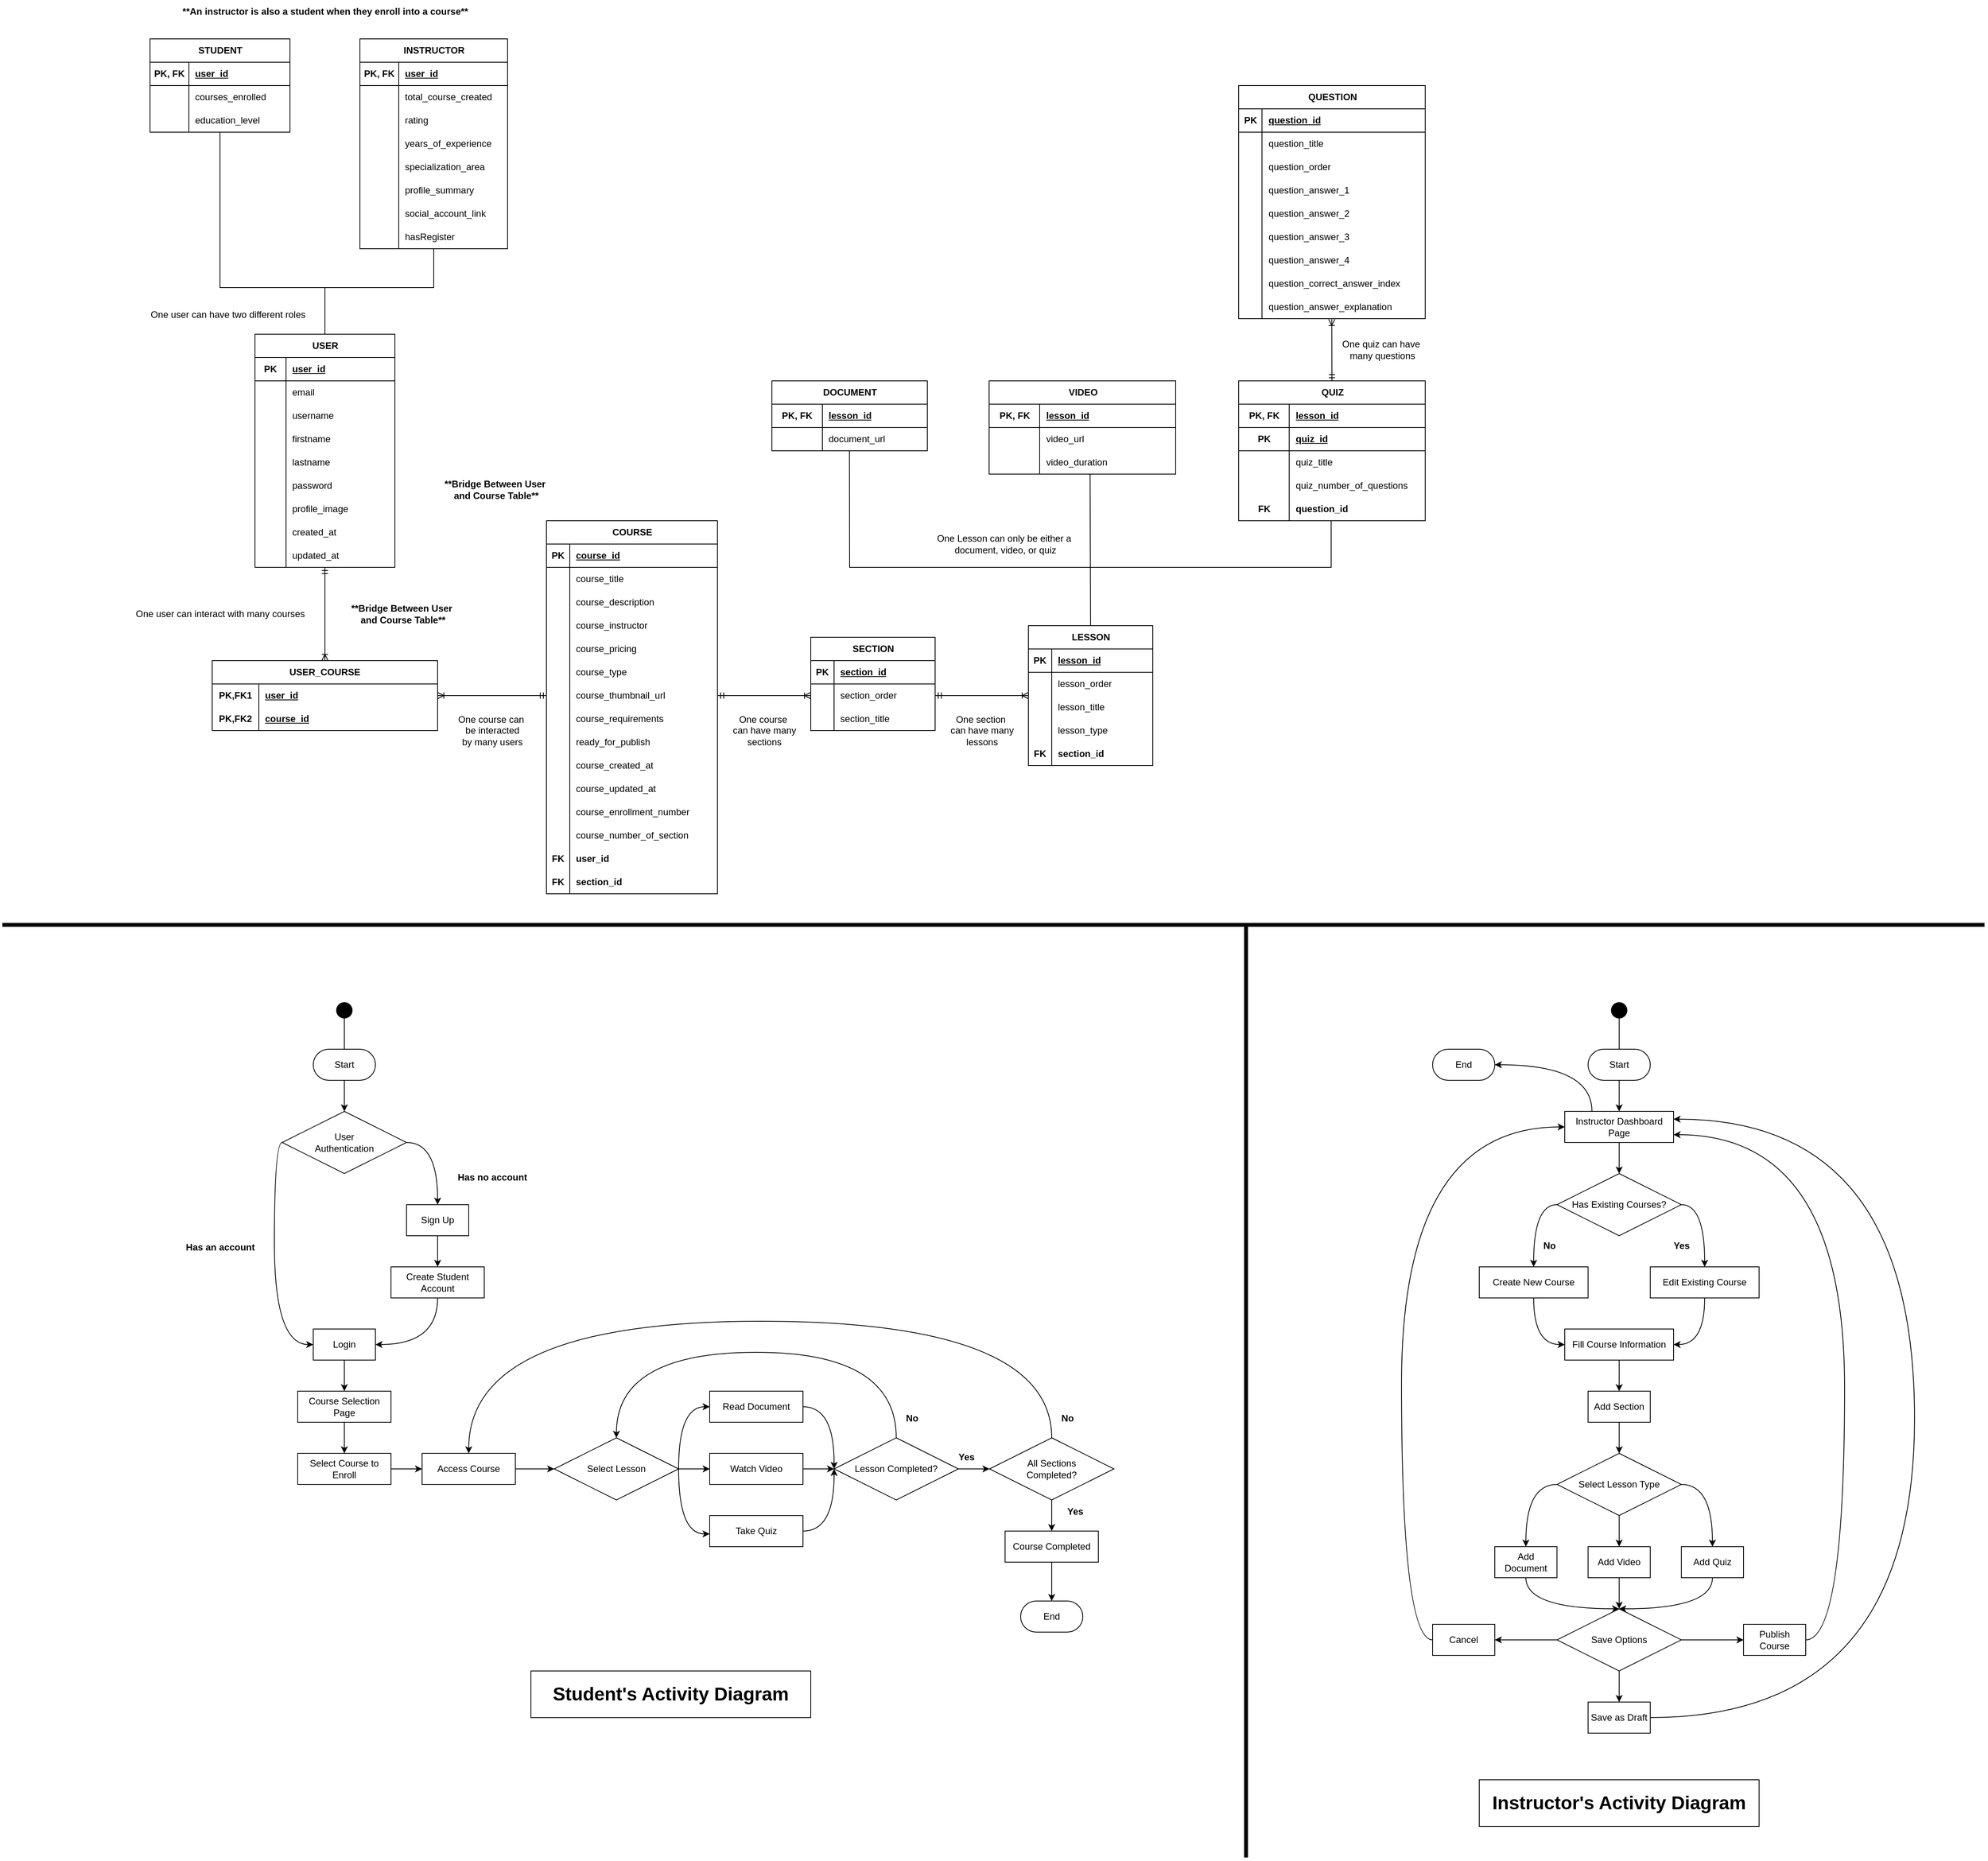 <mxfile version="25.0.3">
  <diagram name="Page-1" id="KOLs817MWcSXw0xYKVYt">
    <mxGraphModel dx="3475" dy="2608" grid="1" gridSize="10" guides="1" tooltips="1" connect="1" arrows="1" fold="1" page="1" pageScale="1" pageWidth="850" pageHeight="1100" math="0" shadow="0">
      <root>
        <mxCell id="0" />
        <mxCell id="1" parent="0" />
        <mxCell id="l-jzdv6phjOjuG9S4KFg-1" style="edgeStyle=orthogonalEdgeStyle;rounded=0;orthogonalLoop=1;jettySize=auto;html=1;entryX=0.5;entryY=0;entryDx=0;entryDy=0;endArrow=ERoneToMany;endFill=0;startArrow=ERmandOne;startFill=0;" parent="1" source="l-jzdv6phjOjuG9S4KFg-2" target="l-jzdv6phjOjuG9S4KFg-184" edge="1">
          <mxGeometry relative="1" as="geometry" />
        </mxCell>
        <mxCell id="l-jzdv6phjOjuG9S4KFg-2" value="USER" style="shape=table;startSize=30;container=1;collapsible=1;childLayout=tableLayout;fixedRows=1;rowLines=0;fontStyle=1;align=center;resizeLast=1;html=1;" parent="1" vertex="1">
          <mxGeometry x="325" y="-600" width="180" height="300" as="geometry" />
        </mxCell>
        <mxCell id="l-jzdv6phjOjuG9S4KFg-3" value="" style="shape=tableRow;horizontal=0;startSize=0;swimlaneHead=0;swimlaneBody=0;fillColor=none;collapsible=0;dropTarget=0;points=[[0,0.5],[1,0.5]];portConstraint=eastwest;top=0;left=0;right=0;bottom=1;" parent="l-jzdv6phjOjuG9S4KFg-2" vertex="1">
          <mxGeometry y="30" width="180" height="30" as="geometry" />
        </mxCell>
        <mxCell id="l-jzdv6phjOjuG9S4KFg-4" value="PK" style="shape=partialRectangle;connectable=0;fillColor=none;top=0;left=0;bottom=0;right=0;fontStyle=1;overflow=hidden;whiteSpace=wrap;html=1;" parent="l-jzdv6phjOjuG9S4KFg-3" vertex="1">
          <mxGeometry width="40" height="30" as="geometry">
            <mxRectangle width="40" height="30" as="alternateBounds" />
          </mxGeometry>
        </mxCell>
        <mxCell id="l-jzdv6phjOjuG9S4KFg-5" value="user_id" style="shape=partialRectangle;connectable=0;fillColor=none;top=0;left=0;bottom=0;right=0;align=left;spacingLeft=6;fontStyle=5;overflow=hidden;whiteSpace=wrap;html=1;" parent="l-jzdv6phjOjuG9S4KFg-3" vertex="1">
          <mxGeometry x="40" width="140" height="30" as="geometry">
            <mxRectangle width="140" height="30" as="alternateBounds" />
          </mxGeometry>
        </mxCell>
        <mxCell id="l-jzdv6phjOjuG9S4KFg-6" value="" style="shape=tableRow;horizontal=0;startSize=0;swimlaneHead=0;swimlaneBody=0;fillColor=none;collapsible=0;dropTarget=0;points=[[0,0.5],[1,0.5]];portConstraint=eastwest;top=0;left=0;right=0;bottom=0;" parent="l-jzdv6phjOjuG9S4KFg-2" vertex="1">
          <mxGeometry y="60" width="180" height="30" as="geometry" />
        </mxCell>
        <mxCell id="l-jzdv6phjOjuG9S4KFg-7" value="" style="shape=partialRectangle;connectable=0;fillColor=none;top=0;left=0;bottom=0;right=0;editable=1;overflow=hidden;whiteSpace=wrap;html=1;" parent="l-jzdv6phjOjuG9S4KFg-6" vertex="1">
          <mxGeometry width="40" height="30" as="geometry">
            <mxRectangle width="40" height="30" as="alternateBounds" />
          </mxGeometry>
        </mxCell>
        <mxCell id="l-jzdv6phjOjuG9S4KFg-8" value="email" style="shape=partialRectangle;connectable=0;fillColor=none;top=0;left=0;bottom=0;right=0;align=left;spacingLeft=6;overflow=hidden;whiteSpace=wrap;html=1;" parent="l-jzdv6phjOjuG9S4KFg-6" vertex="1">
          <mxGeometry x="40" width="140" height="30" as="geometry">
            <mxRectangle width="140" height="30" as="alternateBounds" />
          </mxGeometry>
        </mxCell>
        <mxCell id="l-jzdv6phjOjuG9S4KFg-9" value="" style="shape=tableRow;horizontal=0;startSize=0;swimlaneHead=0;swimlaneBody=0;fillColor=none;collapsible=0;dropTarget=0;points=[[0,0.5],[1,0.5]];portConstraint=eastwest;top=0;left=0;right=0;bottom=0;" parent="l-jzdv6phjOjuG9S4KFg-2" vertex="1">
          <mxGeometry y="90" width="180" height="30" as="geometry" />
        </mxCell>
        <mxCell id="l-jzdv6phjOjuG9S4KFg-10" value="" style="shape=partialRectangle;connectable=0;fillColor=none;top=0;left=0;bottom=0;right=0;editable=1;overflow=hidden;whiteSpace=wrap;html=1;" parent="l-jzdv6phjOjuG9S4KFg-9" vertex="1">
          <mxGeometry width="40" height="30" as="geometry">
            <mxRectangle width="40" height="30" as="alternateBounds" />
          </mxGeometry>
        </mxCell>
        <mxCell id="l-jzdv6phjOjuG9S4KFg-11" value="username" style="shape=partialRectangle;connectable=0;fillColor=none;top=0;left=0;bottom=0;right=0;align=left;spacingLeft=6;overflow=hidden;whiteSpace=wrap;html=1;" parent="l-jzdv6phjOjuG9S4KFg-9" vertex="1">
          <mxGeometry x="40" width="140" height="30" as="geometry">
            <mxRectangle width="140" height="30" as="alternateBounds" />
          </mxGeometry>
        </mxCell>
        <mxCell id="l-jzdv6phjOjuG9S4KFg-12" style="shape=tableRow;horizontal=0;startSize=0;swimlaneHead=0;swimlaneBody=0;fillColor=none;collapsible=0;dropTarget=0;points=[[0,0.5],[1,0.5]];portConstraint=eastwest;top=0;left=0;right=0;bottom=0;" parent="l-jzdv6phjOjuG9S4KFg-2" vertex="1">
          <mxGeometry y="120" width="180" height="30" as="geometry" />
        </mxCell>
        <mxCell id="l-jzdv6phjOjuG9S4KFg-13" style="shape=partialRectangle;connectable=0;fillColor=none;top=0;left=0;bottom=0;right=0;editable=1;overflow=hidden;whiteSpace=wrap;html=1;" parent="l-jzdv6phjOjuG9S4KFg-12" vertex="1">
          <mxGeometry width="40" height="30" as="geometry">
            <mxRectangle width="40" height="30" as="alternateBounds" />
          </mxGeometry>
        </mxCell>
        <mxCell id="l-jzdv6phjOjuG9S4KFg-14" value="firstname" style="shape=partialRectangle;connectable=0;fillColor=none;top=0;left=0;bottom=0;right=0;align=left;spacingLeft=6;overflow=hidden;whiteSpace=wrap;html=1;" parent="l-jzdv6phjOjuG9S4KFg-12" vertex="1">
          <mxGeometry x="40" width="140" height="30" as="geometry">
            <mxRectangle width="140" height="30" as="alternateBounds" />
          </mxGeometry>
        </mxCell>
        <mxCell id="l-jzdv6phjOjuG9S4KFg-15" style="shape=tableRow;horizontal=0;startSize=0;swimlaneHead=0;swimlaneBody=0;fillColor=none;collapsible=0;dropTarget=0;points=[[0,0.5],[1,0.5]];portConstraint=eastwest;top=0;left=0;right=0;bottom=0;" parent="l-jzdv6phjOjuG9S4KFg-2" vertex="1">
          <mxGeometry y="150" width="180" height="30" as="geometry" />
        </mxCell>
        <mxCell id="l-jzdv6phjOjuG9S4KFg-16" style="shape=partialRectangle;connectable=0;fillColor=none;top=0;left=0;bottom=0;right=0;editable=1;overflow=hidden;whiteSpace=wrap;html=1;" parent="l-jzdv6phjOjuG9S4KFg-15" vertex="1">
          <mxGeometry width="40" height="30" as="geometry">
            <mxRectangle width="40" height="30" as="alternateBounds" />
          </mxGeometry>
        </mxCell>
        <mxCell id="l-jzdv6phjOjuG9S4KFg-17" value="lastname" style="shape=partialRectangle;connectable=0;fillColor=none;top=0;left=0;bottom=0;right=0;align=left;spacingLeft=6;overflow=hidden;whiteSpace=wrap;html=1;" parent="l-jzdv6phjOjuG9S4KFg-15" vertex="1">
          <mxGeometry x="40" width="140" height="30" as="geometry">
            <mxRectangle width="140" height="30" as="alternateBounds" />
          </mxGeometry>
        </mxCell>
        <mxCell id="l-jzdv6phjOjuG9S4KFg-18" value="" style="shape=tableRow;horizontal=0;startSize=0;swimlaneHead=0;swimlaneBody=0;fillColor=none;collapsible=0;dropTarget=0;points=[[0,0.5],[1,0.5]];portConstraint=eastwest;top=0;left=0;right=0;bottom=0;" parent="l-jzdv6phjOjuG9S4KFg-2" vertex="1">
          <mxGeometry y="180" width="180" height="30" as="geometry" />
        </mxCell>
        <mxCell id="l-jzdv6phjOjuG9S4KFg-19" value="" style="shape=partialRectangle;connectable=0;fillColor=none;top=0;left=0;bottom=0;right=0;editable=1;overflow=hidden;whiteSpace=wrap;html=1;" parent="l-jzdv6phjOjuG9S4KFg-18" vertex="1">
          <mxGeometry width="40" height="30" as="geometry">
            <mxRectangle width="40" height="30" as="alternateBounds" />
          </mxGeometry>
        </mxCell>
        <mxCell id="l-jzdv6phjOjuG9S4KFg-20" value="password" style="shape=partialRectangle;connectable=0;fillColor=none;top=0;left=0;bottom=0;right=0;align=left;spacingLeft=6;overflow=hidden;whiteSpace=wrap;html=1;" parent="l-jzdv6phjOjuG9S4KFg-18" vertex="1">
          <mxGeometry x="40" width="140" height="30" as="geometry">
            <mxRectangle width="140" height="30" as="alternateBounds" />
          </mxGeometry>
        </mxCell>
        <mxCell id="l-jzdv6phjOjuG9S4KFg-21" value="" style="shape=tableRow;horizontal=0;startSize=0;swimlaneHead=0;swimlaneBody=0;fillColor=none;collapsible=0;dropTarget=0;points=[[0,0.5],[1,0.5]];portConstraint=eastwest;top=0;left=0;right=0;bottom=0;" parent="l-jzdv6phjOjuG9S4KFg-2" vertex="1">
          <mxGeometry y="210" width="180" height="30" as="geometry" />
        </mxCell>
        <mxCell id="l-jzdv6phjOjuG9S4KFg-22" value="" style="shape=partialRectangle;connectable=0;fillColor=none;top=0;left=0;bottom=0;right=0;editable=1;overflow=hidden;whiteSpace=wrap;html=1;" parent="l-jzdv6phjOjuG9S4KFg-21" vertex="1">
          <mxGeometry width="40" height="30" as="geometry">
            <mxRectangle width="40" height="30" as="alternateBounds" />
          </mxGeometry>
        </mxCell>
        <mxCell id="l-jzdv6phjOjuG9S4KFg-23" value="profile_image" style="shape=partialRectangle;connectable=0;fillColor=none;top=0;left=0;bottom=0;right=0;align=left;spacingLeft=6;overflow=hidden;whiteSpace=wrap;html=1;" parent="l-jzdv6phjOjuG9S4KFg-21" vertex="1">
          <mxGeometry x="40" width="140" height="30" as="geometry">
            <mxRectangle width="140" height="30" as="alternateBounds" />
          </mxGeometry>
        </mxCell>
        <mxCell id="l-jzdv6phjOjuG9S4KFg-24" value="" style="shape=tableRow;horizontal=0;startSize=0;swimlaneHead=0;swimlaneBody=0;fillColor=none;collapsible=0;dropTarget=0;points=[[0,0.5],[1,0.5]];portConstraint=eastwest;top=0;left=0;right=0;bottom=0;" parent="l-jzdv6phjOjuG9S4KFg-2" vertex="1">
          <mxGeometry y="240" width="180" height="30" as="geometry" />
        </mxCell>
        <mxCell id="l-jzdv6phjOjuG9S4KFg-25" value="" style="shape=partialRectangle;connectable=0;fillColor=none;top=0;left=0;bottom=0;right=0;editable=1;overflow=hidden;whiteSpace=wrap;html=1;" parent="l-jzdv6phjOjuG9S4KFg-24" vertex="1">
          <mxGeometry width="40" height="30" as="geometry">
            <mxRectangle width="40" height="30" as="alternateBounds" />
          </mxGeometry>
        </mxCell>
        <mxCell id="l-jzdv6phjOjuG9S4KFg-26" value="created_at" style="shape=partialRectangle;connectable=0;fillColor=none;top=0;left=0;bottom=0;right=0;align=left;spacingLeft=6;overflow=hidden;whiteSpace=wrap;html=1;" parent="l-jzdv6phjOjuG9S4KFg-24" vertex="1">
          <mxGeometry x="40" width="140" height="30" as="geometry">
            <mxRectangle width="140" height="30" as="alternateBounds" />
          </mxGeometry>
        </mxCell>
        <mxCell id="l-jzdv6phjOjuG9S4KFg-27" value="" style="shape=tableRow;horizontal=0;startSize=0;swimlaneHead=0;swimlaneBody=0;fillColor=none;collapsible=0;dropTarget=0;points=[[0,0.5],[1,0.5]];portConstraint=eastwest;top=0;left=0;right=0;bottom=0;" parent="l-jzdv6phjOjuG9S4KFg-2" vertex="1">
          <mxGeometry y="270" width="180" height="30" as="geometry" />
        </mxCell>
        <mxCell id="l-jzdv6phjOjuG9S4KFg-28" value="" style="shape=partialRectangle;connectable=0;fillColor=none;top=0;left=0;bottom=0;right=0;editable=1;overflow=hidden;whiteSpace=wrap;html=1;" parent="l-jzdv6phjOjuG9S4KFg-27" vertex="1">
          <mxGeometry width="40" height="30" as="geometry">
            <mxRectangle width="40" height="30" as="alternateBounds" />
          </mxGeometry>
        </mxCell>
        <mxCell id="l-jzdv6phjOjuG9S4KFg-29" value="updated_at" style="shape=partialRectangle;connectable=0;fillColor=none;top=0;left=0;bottom=0;right=0;align=left;spacingLeft=6;overflow=hidden;whiteSpace=wrap;html=1;" parent="l-jzdv6phjOjuG9S4KFg-27" vertex="1">
          <mxGeometry x="40" width="140" height="30" as="geometry">
            <mxRectangle width="140" height="30" as="alternateBounds" />
          </mxGeometry>
        </mxCell>
        <mxCell id="l-jzdv6phjOjuG9S4KFg-30" value="COURSE" style="shape=table;startSize=30;container=1;collapsible=1;childLayout=tableLayout;fixedRows=1;rowLines=0;fontStyle=1;align=center;resizeLast=1;html=1;" parent="1" vertex="1">
          <mxGeometry x="700" y="-360" width="220" height="480" as="geometry" />
        </mxCell>
        <mxCell id="l-jzdv6phjOjuG9S4KFg-31" value="" style="shape=tableRow;horizontal=0;startSize=0;swimlaneHead=0;swimlaneBody=0;fillColor=none;collapsible=0;dropTarget=0;points=[[0,0.5],[1,0.5]];portConstraint=eastwest;top=0;left=0;right=0;bottom=1;" parent="l-jzdv6phjOjuG9S4KFg-30" vertex="1">
          <mxGeometry y="30" width="220" height="30" as="geometry" />
        </mxCell>
        <mxCell id="l-jzdv6phjOjuG9S4KFg-32" value="PK" style="shape=partialRectangle;connectable=0;fillColor=none;top=0;left=0;bottom=0;right=0;fontStyle=1;overflow=hidden;whiteSpace=wrap;html=1;" parent="l-jzdv6phjOjuG9S4KFg-31" vertex="1">
          <mxGeometry width="30" height="30" as="geometry">
            <mxRectangle width="30" height="30" as="alternateBounds" />
          </mxGeometry>
        </mxCell>
        <mxCell id="l-jzdv6phjOjuG9S4KFg-33" value="course_id" style="shape=partialRectangle;connectable=0;fillColor=none;top=0;left=0;bottom=0;right=0;align=left;spacingLeft=6;fontStyle=5;overflow=hidden;whiteSpace=wrap;html=1;" parent="l-jzdv6phjOjuG9S4KFg-31" vertex="1">
          <mxGeometry x="30" width="190" height="30" as="geometry">
            <mxRectangle width="190" height="30" as="alternateBounds" />
          </mxGeometry>
        </mxCell>
        <mxCell id="l-jzdv6phjOjuG9S4KFg-34" value="" style="shape=tableRow;horizontal=0;startSize=0;swimlaneHead=0;swimlaneBody=0;fillColor=none;collapsible=0;dropTarget=0;points=[[0,0.5],[1,0.5]];portConstraint=eastwest;top=0;left=0;right=0;bottom=0;" parent="l-jzdv6phjOjuG9S4KFg-30" vertex="1">
          <mxGeometry y="60" width="220" height="30" as="geometry" />
        </mxCell>
        <mxCell id="l-jzdv6phjOjuG9S4KFg-35" value="" style="shape=partialRectangle;connectable=0;fillColor=none;top=0;left=0;bottom=0;right=0;editable=1;overflow=hidden;whiteSpace=wrap;html=1;" parent="l-jzdv6phjOjuG9S4KFg-34" vertex="1">
          <mxGeometry width="30" height="30" as="geometry">
            <mxRectangle width="30" height="30" as="alternateBounds" />
          </mxGeometry>
        </mxCell>
        <mxCell id="l-jzdv6phjOjuG9S4KFg-36" value="course_title" style="shape=partialRectangle;connectable=0;fillColor=none;top=0;left=0;bottom=0;right=0;align=left;spacingLeft=6;overflow=hidden;whiteSpace=wrap;html=1;" parent="l-jzdv6phjOjuG9S4KFg-34" vertex="1">
          <mxGeometry x="30" width="190" height="30" as="geometry">
            <mxRectangle width="190" height="30" as="alternateBounds" />
          </mxGeometry>
        </mxCell>
        <mxCell id="l-jzdv6phjOjuG9S4KFg-37" value="" style="shape=tableRow;horizontal=0;startSize=0;swimlaneHead=0;swimlaneBody=0;fillColor=none;collapsible=0;dropTarget=0;points=[[0,0.5],[1,0.5]];portConstraint=eastwest;top=0;left=0;right=0;bottom=0;" parent="l-jzdv6phjOjuG9S4KFg-30" vertex="1">
          <mxGeometry y="90" width="220" height="30" as="geometry" />
        </mxCell>
        <mxCell id="l-jzdv6phjOjuG9S4KFg-38" value="" style="shape=partialRectangle;connectable=0;fillColor=none;top=0;left=0;bottom=0;right=0;editable=1;overflow=hidden;whiteSpace=wrap;html=1;" parent="l-jzdv6phjOjuG9S4KFg-37" vertex="1">
          <mxGeometry width="30" height="30" as="geometry">
            <mxRectangle width="30" height="30" as="alternateBounds" />
          </mxGeometry>
        </mxCell>
        <mxCell id="l-jzdv6phjOjuG9S4KFg-39" value="course_description" style="shape=partialRectangle;connectable=0;fillColor=none;top=0;left=0;bottom=0;right=0;align=left;spacingLeft=6;overflow=hidden;whiteSpace=wrap;html=1;" parent="l-jzdv6phjOjuG9S4KFg-37" vertex="1">
          <mxGeometry x="30" width="190" height="30" as="geometry">
            <mxRectangle width="190" height="30" as="alternateBounds" />
          </mxGeometry>
        </mxCell>
        <mxCell id="l-jzdv6phjOjuG9S4KFg-40" style="shape=tableRow;horizontal=0;startSize=0;swimlaneHead=0;swimlaneBody=0;fillColor=none;collapsible=0;dropTarget=0;points=[[0,0.5],[1,0.5]];portConstraint=eastwest;top=0;left=0;right=0;bottom=0;" parent="l-jzdv6phjOjuG9S4KFg-30" vertex="1">
          <mxGeometry y="120" width="220" height="30" as="geometry" />
        </mxCell>
        <mxCell id="l-jzdv6phjOjuG9S4KFg-41" style="shape=partialRectangle;connectable=0;fillColor=none;top=0;left=0;bottom=0;right=0;editable=1;overflow=hidden;whiteSpace=wrap;html=1;" parent="l-jzdv6phjOjuG9S4KFg-40" vertex="1">
          <mxGeometry width="30" height="30" as="geometry">
            <mxRectangle width="30" height="30" as="alternateBounds" />
          </mxGeometry>
        </mxCell>
        <mxCell id="l-jzdv6phjOjuG9S4KFg-42" value="course_instructor" style="shape=partialRectangle;connectable=0;fillColor=none;top=0;left=0;bottom=0;right=0;align=left;spacingLeft=6;overflow=hidden;whiteSpace=wrap;html=1;" parent="l-jzdv6phjOjuG9S4KFg-40" vertex="1">
          <mxGeometry x="30" width="190" height="30" as="geometry">
            <mxRectangle width="190" height="30" as="alternateBounds" />
          </mxGeometry>
        </mxCell>
        <mxCell id="l-jzdv6phjOjuG9S4KFg-43" style="shape=tableRow;horizontal=0;startSize=0;swimlaneHead=0;swimlaneBody=0;fillColor=none;collapsible=0;dropTarget=0;points=[[0,0.5],[1,0.5]];portConstraint=eastwest;top=0;left=0;right=0;bottom=0;" parent="l-jzdv6phjOjuG9S4KFg-30" vertex="1">
          <mxGeometry y="150" width="220" height="30" as="geometry" />
        </mxCell>
        <mxCell id="l-jzdv6phjOjuG9S4KFg-44" style="shape=partialRectangle;connectable=0;fillColor=none;top=0;left=0;bottom=0;right=0;editable=1;overflow=hidden;whiteSpace=wrap;html=1;" parent="l-jzdv6phjOjuG9S4KFg-43" vertex="1">
          <mxGeometry width="30" height="30" as="geometry">
            <mxRectangle width="30" height="30" as="alternateBounds" />
          </mxGeometry>
        </mxCell>
        <mxCell id="l-jzdv6phjOjuG9S4KFg-45" value="course_pricing" style="shape=partialRectangle;connectable=0;fillColor=none;top=0;left=0;bottom=0;right=0;align=left;spacingLeft=6;overflow=hidden;whiteSpace=wrap;html=1;" parent="l-jzdv6phjOjuG9S4KFg-43" vertex="1">
          <mxGeometry x="30" width="190" height="30" as="geometry">
            <mxRectangle width="190" height="30" as="alternateBounds" />
          </mxGeometry>
        </mxCell>
        <mxCell id="l-jzdv6phjOjuG9S4KFg-46" value="" style="shape=tableRow;horizontal=0;startSize=0;swimlaneHead=0;swimlaneBody=0;fillColor=none;collapsible=0;dropTarget=0;points=[[0,0.5],[1,0.5]];portConstraint=eastwest;top=0;left=0;right=0;bottom=0;" parent="l-jzdv6phjOjuG9S4KFg-30" vertex="1">
          <mxGeometry y="180" width="220" height="30" as="geometry" />
        </mxCell>
        <mxCell id="l-jzdv6phjOjuG9S4KFg-47" value="" style="shape=partialRectangle;connectable=0;fillColor=none;top=0;left=0;bottom=0;right=0;editable=1;overflow=hidden;whiteSpace=wrap;html=1;" parent="l-jzdv6phjOjuG9S4KFg-46" vertex="1">
          <mxGeometry width="30" height="30" as="geometry">
            <mxRectangle width="30" height="30" as="alternateBounds" />
          </mxGeometry>
        </mxCell>
        <mxCell id="l-jzdv6phjOjuG9S4KFg-48" value="course_type" style="shape=partialRectangle;connectable=0;fillColor=none;top=0;left=0;bottom=0;right=0;align=left;spacingLeft=6;overflow=hidden;whiteSpace=wrap;html=1;" parent="l-jzdv6phjOjuG9S4KFg-46" vertex="1">
          <mxGeometry x="30" width="190" height="30" as="geometry">
            <mxRectangle width="190" height="30" as="alternateBounds" />
          </mxGeometry>
        </mxCell>
        <mxCell id="l-jzdv6phjOjuG9S4KFg-49" style="shape=tableRow;horizontal=0;startSize=0;swimlaneHead=0;swimlaneBody=0;fillColor=none;collapsible=0;dropTarget=0;points=[[0,0.5],[1,0.5]];portConstraint=eastwest;top=0;left=0;right=0;bottom=0;" parent="l-jzdv6phjOjuG9S4KFg-30" vertex="1">
          <mxGeometry y="210" width="220" height="30" as="geometry" />
        </mxCell>
        <mxCell id="l-jzdv6phjOjuG9S4KFg-50" style="shape=partialRectangle;connectable=0;fillColor=none;top=0;left=0;bottom=0;right=0;editable=1;overflow=hidden;whiteSpace=wrap;html=1;" parent="l-jzdv6phjOjuG9S4KFg-49" vertex="1">
          <mxGeometry width="30" height="30" as="geometry">
            <mxRectangle width="30" height="30" as="alternateBounds" />
          </mxGeometry>
        </mxCell>
        <mxCell id="l-jzdv6phjOjuG9S4KFg-51" value="course_thumbnail_url" style="shape=partialRectangle;connectable=0;fillColor=none;top=0;left=0;bottom=0;right=0;align=left;spacingLeft=6;overflow=hidden;whiteSpace=wrap;html=1;" parent="l-jzdv6phjOjuG9S4KFg-49" vertex="1">
          <mxGeometry x="30" width="190" height="30" as="geometry">
            <mxRectangle width="190" height="30" as="alternateBounds" />
          </mxGeometry>
        </mxCell>
        <mxCell id="l-jzdv6phjOjuG9S4KFg-52" value="" style="shape=tableRow;horizontal=0;startSize=0;swimlaneHead=0;swimlaneBody=0;fillColor=none;collapsible=0;dropTarget=0;points=[[0,0.5],[1,0.5]];portConstraint=eastwest;top=0;left=0;right=0;bottom=0;" parent="l-jzdv6phjOjuG9S4KFg-30" vertex="1">
          <mxGeometry y="240" width="220" height="30" as="geometry" />
        </mxCell>
        <mxCell id="l-jzdv6phjOjuG9S4KFg-53" value="" style="shape=partialRectangle;connectable=0;fillColor=none;top=0;left=0;bottom=0;right=0;editable=1;overflow=hidden;whiteSpace=wrap;html=1;" parent="l-jzdv6phjOjuG9S4KFg-52" vertex="1">
          <mxGeometry width="30" height="30" as="geometry">
            <mxRectangle width="30" height="30" as="alternateBounds" />
          </mxGeometry>
        </mxCell>
        <mxCell id="l-jzdv6phjOjuG9S4KFg-54" value="course_requirements" style="shape=partialRectangle;connectable=0;fillColor=none;top=0;left=0;bottom=0;right=0;align=left;spacingLeft=6;overflow=hidden;whiteSpace=wrap;html=1;" parent="l-jzdv6phjOjuG9S4KFg-52" vertex="1">
          <mxGeometry x="30" width="190" height="30" as="geometry">
            <mxRectangle width="190" height="30" as="alternateBounds" />
          </mxGeometry>
        </mxCell>
        <mxCell id="l-jzdv6phjOjuG9S4KFg-55" style="shape=tableRow;horizontal=0;startSize=0;swimlaneHead=0;swimlaneBody=0;fillColor=none;collapsible=0;dropTarget=0;points=[[0,0.5],[1,0.5]];portConstraint=eastwest;top=0;left=0;right=0;bottom=0;" parent="l-jzdv6phjOjuG9S4KFg-30" vertex="1">
          <mxGeometry y="270" width="220" height="30" as="geometry" />
        </mxCell>
        <mxCell id="l-jzdv6phjOjuG9S4KFg-56" style="shape=partialRectangle;connectable=0;fillColor=none;top=0;left=0;bottom=0;right=0;editable=1;overflow=hidden;whiteSpace=wrap;html=1;" parent="l-jzdv6phjOjuG9S4KFg-55" vertex="1">
          <mxGeometry width="30" height="30" as="geometry">
            <mxRectangle width="30" height="30" as="alternateBounds" />
          </mxGeometry>
        </mxCell>
        <mxCell id="l-jzdv6phjOjuG9S4KFg-57" value="ready_for_publish" style="shape=partialRectangle;connectable=0;fillColor=none;top=0;left=0;bottom=0;right=0;align=left;spacingLeft=6;overflow=hidden;whiteSpace=wrap;html=1;" parent="l-jzdv6phjOjuG9S4KFg-55" vertex="1">
          <mxGeometry x="30" width="190" height="30" as="geometry">
            <mxRectangle width="190" height="30" as="alternateBounds" />
          </mxGeometry>
        </mxCell>
        <mxCell id="l-jzdv6phjOjuG9S4KFg-58" style="shape=tableRow;horizontal=0;startSize=0;swimlaneHead=0;swimlaneBody=0;fillColor=none;collapsible=0;dropTarget=0;points=[[0,0.5],[1,0.5]];portConstraint=eastwest;top=0;left=0;right=0;bottom=0;" parent="l-jzdv6phjOjuG9S4KFg-30" vertex="1">
          <mxGeometry y="300" width="220" height="30" as="geometry" />
        </mxCell>
        <mxCell id="l-jzdv6phjOjuG9S4KFg-59" style="shape=partialRectangle;connectable=0;fillColor=none;top=0;left=0;bottom=0;right=0;editable=1;overflow=hidden;whiteSpace=wrap;html=1;" parent="l-jzdv6phjOjuG9S4KFg-58" vertex="1">
          <mxGeometry width="30" height="30" as="geometry">
            <mxRectangle width="30" height="30" as="alternateBounds" />
          </mxGeometry>
        </mxCell>
        <mxCell id="l-jzdv6phjOjuG9S4KFg-60" value="course_created_at" style="shape=partialRectangle;connectable=0;fillColor=none;top=0;left=0;bottom=0;right=0;align=left;spacingLeft=6;overflow=hidden;whiteSpace=wrap;html=1;" parent="l-jzdv6phjOjuG9S4KFg-58" vertex="1">
          <mxGeometry x="30" width="190" height="30" as="geometry">
            <mxRectangle width="190" height="30" as="alternateBounds" />
          </mxGeometry>
        </mxCell>
        <mxCell id="l-jzdv6phjOjuG9S4KFg-61" style="shape=tableRow;horizontal=0;startSize=0;swimlaneHead=0;swimlaneBody=0;fillColor=none;collapsible=0;dropTarget=0;points=[[0,0.5],[1,0.5]];portConstraint=eastwest;top=0;left=0;right=0;bottom=0;" parent="l-jzdv6phjOjuG9S4KFg-30" vertex="1">
          <mxGeometry y="330" width="220" height="30" as="geometry" />
        </mxCell>
        <mxCell id="l-jzdv6phjOjuG9S4KFg-62" style="shape=partialRectangle;connectable=0;fillColor=none;top=0;left=0;bottom=0;right=0;editable=1;overflow=hidden;whiteSpace=wrap;html=1;" parent="l-jzdv6phjOjuG9S4KFg-61" vertex="1">
          <mxGeometry width="30" height="30" as="geometry">
            <mxRectangle width="30" height="30" as="alternateBounds" />
          </mxGeometry>
        </mxCell>
        <mxCell id="l-jzdv6phjOjuG9S4KFg-63" value="course_updated_at" style="shape=partialRectangle;connectable=0;fillColor=none;top=0;left=0;bottom=0;right=0;align=left;spacingLeft=6;overflow=hidden;whiteSpace=wrap;html=1;" parent="l-jzdv6phjOjuG9S4KFg-61" vertex="1">
          <mxGeometry x="30" width="190" height="30" as="geometry">
            <mxRectangle width="190" height="30" as="alternateBounds" />
          </mxGeometry>
        </mxCell>
        <mxCell id="l-jzdv6phjOjuG9S4KFg-64" style="shape=tableRow;horizontal=0;startSize=0;swimlaneHead=0;swimlaneBody=0;fillColor=none;collapsible=0;dropTarget=0;points=[[0,0.5],[1,0.5]];portConstraint=eastwest;top=0;left=0;right=0;bottom=0;" parent="l-jzdv6phjOjuG9S4KFg-30" vertex="1">
          <mxGeometry y="360" width="220" height="30" as="geometry" />
        </mxCell>
        <mxCell id="l-jzdv6phjOjuG9S4KFg-65" style="shape=partialRectangle;connectable=0;fillColor=none;top=0;left=0;bottom=0;right=0;editable=1;overflow=hidden;whiteSpace=wrap;html=1;" parent="l-jzdv6phjOjuG9S4KFg-64" vertex="1">
          <mxGeometry width="30" height="30" as="geometry">
            <mxRectangle width="30" height="30" as="alternateBounds" />
          </mxGeometry>
        </mxCell>
        <mxCell id="l-jzdv6phjOjuG9S4KFg-66" value="course_enrollment_number" style="shape=partialRectangle;connectable=0;fillColor=none;top=0;left=0;bottom=0;right=0;align=left;spacingLeft=6;overflow=hidden;whiteSpace=wrap;html=1;" parent="l-jzdv6phjOjuG9S4KFg-64" vertex="1">
          <mxGeometry x="30" width="190" height="30" as="geometry">
            <mxRectangle width="190" height="30" as="alternateBounds" />
          </mxGeometry>
        </mxCell>
        <mxCell id="l-jzdv6phjOjuG9S4KFg-67" value="" style="shape=tableRow;horizontal=0;startSize=0;swimlaneHead=0;swimlaneBody=0;fillColor=none;collapsible=0;dropTarget=0;points=[[0,0.5],[1,0.5]];portConstraint=eastwest;top=0;left=0;right=0;bottom=0;" parent="l-jzdv6phjOjuG9S4KFg-30" vertex="1">
          <mxGeometry y="390" width="220" height="30" as="geometry" />
        </mxCell>
        <mxCell id="l-jzdv6phjOjuG9S4KFg-68" value="" style="shape=partialRectangle;connectable=0;fillColor=none;top=0;left=0;bottom=0;right=0;editable=1;overflow=hidden;whiteSpace=wrap;html=1;" parent="l-jzdv6phjOjuG9S4KFg-67" vertex="1">
          <mxGeometry width="30" height="30" as="geometry">
            <mxRectangle width="30" height="30" as="alternateBounds" />
          </mxGeometry>
        </mxCell>
        <mxCell id="l-jzdv6phjOjuG9S4KFg-69" value="course_number_of_section" style="shape=partialRectangle;connectable=0;fillColor=none;top=0;left=0;bottom=0;right=0;align=left;spacingLeft=6;overflow=hidden;whiteSpace=wrap;html=1;" parent="l-jzdv6phjOjuG9S4KFg-67" vertex="1">
          <mxGeometry x="30" width="190" height="30" as="geometry">
            <mxRectangle width="190" height="30" as="alternateBounds" />
          </mxGeometry>
        </mxCell>
        <mxCell id="l-jzdv6phjOjuG9S4KFg-70" style="shape=tableRow;horizontal=0;startSize=0;swimlaneHead=0;swimlaneBody=0;fillColor=none;collapsible=0;dropTarget=0;points=[[0,0.5],[1,0.5]];portConstraint=eastwest;top=0;left=0;right=0;bottom=0;" parent="l-jzdv6phjOjuG9S4KFg-30" vertex="1">
          <mxGeometry y="420" width="220" height="30" as="geometry" />
        </mxCell>
        <mxCell id="l-jzdv6phjOjuG9S4KFg-71" value="FK" style="shape=partialRectangle;connectable=0;fillColor=none;top=0;left=0;bottom=0;right=0;editable=1;overflow=hidden;whiteSpace=wrap;html=1;fontStyle=1" parent="l-jzdv6phjOjuG9S4KFg-70" vertex="1">
          <mxGeometry width="30" height="30" as="geometry">
            <mxRectangle width="30" height="30" as="alternateBounds" />
          </mxGeometry>
        </mxCell>
        <mxCell id="l-jzdv6phjOjuG9S4KFg-72" value="user_id" style="shape=partialRectangle;connectable=0;fillColor=none;top=0;left=0;bottom=0;right=0;align=left;spacingLeft=6;overflow=hidden;whiteSpace=wrap;html=1;fontStyle=1" parent="l-jzdv6phjOjuG9S4KFg-70" vertex="1">
          <mxGeometry x="30" width="190" height="30" as="geometry">
            <mxRectangle width="190" height="30" as="alternateBounds" />
          </mxGeometry>
        </mxCell>
        <mxCell id="l-jzdv6phjOjuG9S4KFg-73" style="shape=tableRow;horizontal=0;startSize=0;swimlaneHead=0;swimlaneBody=0;fillColor=none;collapsible=0;dropTarget=0;points=[[0,0.5],[1,0.5]];portConstraint=eastwest;top=0;left=0;right=0;bottom=0;" parent="l-jzdv6phjOjuG9S4KFg-30" vertex="1">
          <mxGeometry y="450" width="220" height="30" as="geometry" />
        </mxCell>
        <mxCell id="l-jzdv6phjOjuG9S4KFg-74" value="&lt;b&gt;FK&lt;/b&gt;" style="shape=partialRectangle;connectable=0;fillColor=none;top=0;left=0;bottom=0;right=0;editable=1;overflow=hidden;whiteSpace=wrap;html=1;" parent="l-jzdv6phjOjuG9S4KFg-73" vertex="1">
          <mxGeometry width="30" height="30" as="geometry">
            <mxRectangle width="30" height="30" as="alternateBounds" />
          </mxGeometry>
        </mxCell>
        <mxCell id="l-jzdv6phjOjuG9S4KFg-75" value="&lt;b&gt;section_id&lt;/b&gt;" style="shape=partialRectangle;connectable=0;fillColor=none;top=0;left=0;bottom=0;right=0;align=left;spacingLeft=6;overflow=hidden;whiteSpace=wrap;html=1;" parent="l-jzdv6phjOjuG9S4KFg-73" vertex="1">
          <mxGeometry x="30" width="190" height="30" as="geometry">
            <mxRectangle width="190" height="30" as="alternateBounds" />
          </mxGeometry>
        </mxCell>
        <mxCell id="l-jzdv6phjOjuG9S4KFg-76" value="QUIZ" style="shape=table;startSize=30;container=1;collapsible=1;childLayout=tableLayout;fixedRows=1;rowLines=0;fontStyle=1;align=center;resizeLast=1;html=1;" parent="1" vertex="1">
          <mxGeometry x="1590.5" y="-540" width="240" height="180" as="geometry" />
        </mxCell>
        <mxCell id="l-jzdv6phjOjuG9S4KFg-77" value="" style="shape=tableRow;horizontal=0;startSize=0;swimlaneHead=0;swimlaneBody=0;fillColor=none;collapsible=0;dropTarget=0;points=[[0,0.5],[1,0.5]];portConstraint=eastwest;top=0;left=0;right=0;bottom=1;" parent="l-jzdv6phjOjuG9S4KFg-76" vertex="1">
          <mxGeometry y="30" width="240" height="30" as="geometry" />
        </mxCell>
        <mxCell id="l-jzdv6phjOjuG9S4KFg-78" value="PK, FK" style="shape=partialRectangle;connectable=0;fillColor=none;top=0;left=0;bottom=0;right=0;fontStyle=1;overflow=hidden;whiteSpace=wrap;html=1;" parent="l-jzdv6phjOjuG9S4KFg-77" vertex="1">
          <mxGeometry width="65" height="30" as="geometry">
            <mxRectangle width="65" height="30" as="alternateBounds" />
          </mxGeometry>
        </mxCell>
        <mxCell id="l-jzdv6phjOjuG9S4KFg-79" value="lesson_id" style="shape=partialRectangle;connectable=0;fillColor=none;top=0;left=0;bottom=0;right=0;align=left;spacingLeft=6;fontStyle=5;overflow=hidden;whiteSpace=wrap;html=1;" parent="l-jzdv6phjOjuG9S4KFg-77" vertex="1">
          <mxGeometry x="65" width="175" height="30" as="geometry">
            <mxRectangle width="175" height="30" as="alternateBounds" />
          </mxGeometry>
        </mxCell>
        <mxCell id="l-jzdv6phjOjuG9S4KFg-80" value="" style="shape=tableRow;horizontal=0;startSize=0;swimlaneHead=0;swimlaneBody=0;fillColor=none;collapsible=0;dropTarget=0;points=[[0,0.5],[1,0.5]];portConstraint=eastwest;top=0;left=0;right=0;bottom=1;" parent="l-jzdv6phjOjuG9S4KFg-76" vertex="1">
          <mxGeometry y="60" width="240" height="30" as="geometry" />
        </mxCell>
        <mxCell id="l-jzdv6phjOjuG9S4KFg-81" value="PK" style="shape=partialRectangle;connectable=0;fillColor=none;top=0;left=0;bottom=0;right=0;fontStyle=1;overflow=hidden;whiteSpace=wrap;html=1;" parent="l-jzdv6phjOjuG9S4KFg-80" vertex="1">
          <mxGeometry width="65" height="30" as="geometry">
            <mxRectangle width="65" height="30" as="alternateBounds" />
          </mxGeometry>
        </mxCell>
        <mxCell id="l-jzdv6phjOjuG9S4KFg-82" value="quiz_id" style="shape=partialRectangle;connectable=0;fillColor=none;top=0;left=0;bottom=0;right=0;align=left;spacingLeft=6;fontStyle=5;overflow=hidden;whiteSpace=wrap;html=1;" parent="l-jzdv6phjOjuG9S4KFg-80" vertex="1">
          <mxGeometry x="65" width="175" height="30" as="geometry">
            <mxRectangle width="175" height="30" as="alternateBounds" />
          </mxGeometry>
        </mxCell>
        <mxCell id="l-jzdv6phjOjuG9S4KFg-83" value="" style="shape=tableRow;horizontal=0;startSize=0;swimlaneHead=0;swimlaneBody=0;fillColor=none;collapsible=0;dropTarget=0;points=[[0,0.5],[1,0.5]];portConstraint=eastwest;top=0;left=0;right=0;bottom=0;" parent="l-jzdv6phjOjuG9S4KFg-76" vertex="1">
          <mxGeometry y="90" width="240" height="30" as="geometry" />
        </mxCell>
        <mxCell id="l-jzdv6phjOjuG9S4KFg-84" value="" style="shape=partialRectangle;connectable=0;fillColor=none;top=0;left=0;bottom=0;right=0;editable=1;overflow=hidden;whiteSpace=wrap;html=1;" parent="l-jzdv6phjOjuG9S4KFg-83" vertex="1">
          <mxGeometry width="65" height="30" as="geometry">
            <mxRectangle width="65" height="30" as="alternateBounds" />
          </mxGeometry>
        </mxCell>
        <mxCell id="l-jzdv6phjOjuG9S4KFg-85" value="quiz_title" style="shape=partialRectangle;connectable=0;fillColor=none;top=0;left=0;bottom=0;right=0;align=left;spacingLeft=6;overflow=hidden;whiteSpace=wrap;html=1;" parent="l-jzdv6phjOjuG9S4KFg-83" vertex="1">
          <mxGeometry x="65" width="175" height="30" as="geometry">
            <mxRectangle width="175" height="30" as="alternateBounds" />
          </mxGeometry>
        </mxCell>
        <mxCell id="l-jzdv6phjOjuG9S4KFg-86" value="" style="shape=tableRow;horizontal=0;startSize=0;swimlaneHead=0;swimlaneBody=0;fillColor=none;collapsible=0;dropTarget=0;points=[[0,0.5],[1,0.5]];portConstraint=eastwest;top=0;left=0;right=0;bottom=0;" parent="l-jzdv6phjOjuG9S4KFg-76" vertex="1">
          <mxGeometry y="120" width="240" height="30" as="geometry" />
        </mxCell>
        <mxCell id="l-jzdv6phjOjuG9S4KFg-87" value="" style="shape=partialRectangle;connectable=0;fillColor=none;top=0;left=0;bottom=0;right=0;editable=1;overflow=hidden;whiteSpace=wrap;html=1;" parent="l-jzdv6phjOjuG9S4KFg-86" vertex="1">
          <mxGeometry width="65" height="30" as="geometry">
            <mxRectangle width="65" height="30" as="alternateBounds" />
          </mxGeometry>
        </mxCell>
        <mxCell id="l-jzdv6phjOjuG9S4KFg-88" value="quiz_number_of_questions" style="shape=partialRectangle;connectable=0;fillColor=none;top=0;left=0;bottom=0;right=0;align=left;spacingLeft=6;overflow=hidden;whiteSpace=wrap;html=1;" parent="l-jzdv6phjOjuG9S4KFg-86" vertex="1">
          <mxGeometry x="65" width="175" height="30" as="geometry">
            <mxRectangle width="175" height="30" as="alternateBounds" />
          </mxGeometry>
        </mxCell>
        <mxCell id="l-jzdv6phjOjuG9S4KFg-89" value="" style="shape=tableRow;horizontal=0;startSize=0;swimlaneHead=0;swimlaneBody=0;fillColor=none;collapsible=0;dropTarget=0;points=[[0,0.5],[1,0.5]];portConstraint=eastwest;top=0;left=0;right=0;bottom=0;" parent="l-jzdv6phjOjuG9S4KFg-76" vertex="1">
          <mxGeometry y="150" width="240" height="30" as="geometry" />
        </mxCell>
        <mxCell id="l-jzdv6phjOjuG9S4KFg-90" value="&lt;b&gt;FK&lt;/b&gt;" style="shape=partialRectangle;connectable=0;fillColor=none;top=0;left=0;bottom=0;right=0;editable=1;overflow=hidden;whiteSpace=wrap;html=1;" parent="l-jzdv6phjOjuG9S4KFg-89" vertex="1">
          <mxGeometry width="65" height="30" as="geometry">
            <mxRectangle width="65" height="30" as="alternateBounds" />
          </mxGeometry>
        </mxCell>
        <mxCell id="l-jzdv6phjOjuG9S4KFg-91" value="&lt;b&gt;question_id&lt;/b&gt;" style="shape=partialRectangle;connectable=0;fillColor=none;top=0;left=0;bottom=0;right=0;align=left;spacingLeft=6;overflow=hidden;whiteSpace=wrap;html=1;" parent="l-jzdv6phjOjuG9S4KFg-89" vertex="1">
          <mxGeometry x="65" width="175" height="30" as="geometry">
            <mxRectangle width="175" height="30" as="alternateBounds" />
          </mxGeometry>
        </mxCell>
        <mxCell id="l-jzdv6phjOjuG9S4KFg-92" value="QUESTION" style="shape=table;startSize=30;container=1;collapsible=1;childLayout=tableLayout;fixedRows=1;rowLines=0;fontStyle=1;align=center;resizeLast=1;html=1;" parent="1" vertex="1">
          <mxGeometry x="1590.5" y="-920" width="240" height="300" as="geometry" />
        </mxCell>
        <mxCell id="l-jzdv6phjOjuG9S4KFg-93" value="" style="shape=tableRow;horizontal=0;startSize=0;swimlaneHead=0;swimlaneBody=0;fillColor=none;collapsible=0;dropTarget=0;points=[[0,0.5],[1,0.5]];portConstraint=eastwest;top=0;left=0;right=0;bottom=1;" parent="l-jzdv6phjOjuG9S4KFg-92" vertex="1">
          <mxGeometry y="30" width="240" height="30" as="geometry" />
        </mxCell>
        <mxCell id="l-jzdv6phjOjuG9S4KFg-94" value="PK" style="shape=partialRectangle;connectable=0;fillColor=none;top=0;left=0;bottom=0;right=0;fontStyle=1;overflow=hidden;whiteSpace=wrap;html=1;" parent="l-jzdv6phjOjuG9S4KFg-93" vertex="1">
          <mxGeometry width="30" height="30" as="geometry">
            <mxRectangle width="30" height="30" as="alternateBounds" />
          </mxGeometry>
        </mxCell>
        <mxCell id="l-jzdv6phjOjuG9S4KFg-95" value="question_id" style="shape=partialRectangle;connectable=0;fillColor=none;top=0;left=0;bottom=0;right=0;align=left;spacingLeft=6;fontStyle=5;overflow=hidden;whiteSpace=wrap;html=1;" parent="l-jzdv6phjOjuG9S4KFg-93" vertex="1">
          <mxGeometry x="30" width="210" height="30" as="geometry">
            <mxRectangle width="210" height="30" as="alternateBounds" />
          </mxGeometry>
        </mxCell>
        <mxCell id="l-jzdv6phjOjuG9S4KFg-96" value="" style="shape=tableRow;horizontal=0;startSize=0;swimlaneHead=0;swimlaneBody=0;fillColor=none;collapsible=0;dropTarget=0;points=[[0,0.5],[1,0.5]];portConstraint=eastwest;top=0;left=0;right=0;bottom=0;" parent="l-jzdv6phjOjuG9S4KFg-92" vertex="1">
          <mxGeometry y="60" width="240" height="30" as="geometry" />
        </mxCell>
        <mxCell id="l-jzdv6phjOjuG9S4KFg-97" value="" style="shape=partialRectangle;connectable=0;fillColor=none;top=0;left=0;bottom=0;right=0;editable=1;overflow=hidden;whiteSpace=wrap;html=1;" parent="l-jzdv6phjOjuG9S4KFg-96" vertex="1">
          <mxGeometry width="30" height="30" as="geometry">
            <mxRectangle width="30" height="30" as="alternateBounds" />
          </mxGeometry>
        </mxCell>
        <mxCell id="l-jzdv6phjOjuG9S4KFg-98" value="question_title" style="shape=partialRectangle;connectable=0;fillColor=none;top=0;left=0;bottom=0;right=0;align=left;spacingLeft=6;overflow=hidden;whiteSpace=wrap;html=1;" parent="l-jzdv6phjOjuG9S4KFg-96" vertex="1">
          <mxGeometry x="30" width="210" height="30" as="geometry">
            <mxRectangle width="210" height="30" as="alternateBounds" />
          </mxGeometry>
        </mxCell>
        <mxCell id="l-jzdv6phjOjuG9S4KFg-99" value="" style="shape=tableRow;horizontal=0;startSize=0;swimlaneHead=0;swimlaneBody=0;fillColor=none;collapsible=0;dropTarget=0;points=[[0,0.5],[1,0.5]];portConstraint=eastwest;top=0;left=0;right=0;bottom=0;" parent="l-jzdv6phjOjuG9S4KFg-92" vertex="1">
          <mxGeometry y="90" width="240" height="30" as="geometry" />
        </mxCell>
        <mxCell id="l-jzdv6phjOjuG9S4KFg-100" value="" style="shape=partialRectangle;connectable=0;fillColor=none;top=0;left=0;bottom=0;right=0;editable=1;overflow=hidden;whiteSpace=wrap;html=1;" parent="l-jzdv6phjOjuG9S4KFg-99" vertex="1">
          <mxGeometry width="30" height="30" as="geometry">
            <mxRectangle width="30" height="30" as="alternateBounds" />
          </mxGeometry>
        </mxCell>
        <mxCell id="l-jzdv6phjOjuG9S4KFg-101" value="question_order" style="shape=partialRectangle;connectable=0;fillColor=none;top=0;left=0;bottom=0;right=0;align=left;spacingLeft=6;overflow=hidden;whiteSpace=wrap;html=1;" parent="l-jzdv6phjOjuG9S4KFg-99" vertex="1">
          <mxGeometry x="30" width="210" height="30" as="geometry">
            <mxRectangle width="210" height="30" as="alternateBounds" />
          </mxGeometry>
        </mxCell>
        <mxCell id="l-jzdv6phjOjuG9S4KFg-102" value="" style="shape=tableRow;horizontal=0;startSize=0;swimlaneHead=0;swimlaneBody=0;fillColor=none;collapsible=0;dropTarget=0;points=[[0,0.5],[1,0.5]];portConstraint=eastwest;top=0;left=0;right=0;bottom=0;" parent="l-jzdv6phjOjuG9S4KFg-92" vertex="1">
          <mxGeometry y="120" width="240" height="30" as="geometry" />
        </mxCell>
        <mxCell id="l-jzdv6phjOjuG9S4KFg-103" value="" style="shape=partialRectangle;connectable=0;fillColor=none;top=0;left=0;bottom=0;right=0;editable=1;overflow=hidden;whiteSpace=wrap;html=1;" parent="l-jzdv6phjOjuG9S4KFg-102" vertex="1">
          <mxGeometry width="30" height="30" as="geometry">
            <mxRectangle width="30" height="30" as="alternateBounds" />
          </mxGeometry>
        </mxCell>
        <mxCell id="l-jzdv6phjOjuG9S4KFg-104" value="question_answer_1" style="shape=partialRectangle;connectable=0;fillColor=none;top=0;left=0;bottom=0;right=0;align=left;spacingLeft=6;overflow=hidden;whiteSpace=wrap;html=1;" parent="l-jzdv6phjOjuG9S4KFg-102" vertex="1">
          <mxGeometry x="30" width="210" height="30" as="geometry">
            <mxRectangle width="210" height="30" as="alternateBounds" />
          </mxGeometry>
        </mxCell>
        <mxCell id="l-jzdv6phjOjuG9S4KFg-105" value="" style="shape=tableRow;horizontal=0;startSize=0;swimlaneHead=0;swimlaneBody=0;fillColor=none;collapsible=0;dropTarget=0;points=[[0,0.5],[1,0.5]];portConstraint=eastwest;top=0;left=0;right=0;bottom=0;" parent="l-jzdv6phjOjuG9S4KFg-92" vertex="1">
          <mxGeometry y="150" width="240" height="30" as="geometry" />
        </mxCell>
        <mxCell id="l-jzdv6phjOjuG9S4KFg-106" value="" style="shape=partialRectangle;connectable=0;fillColor=none;top=0;left=0;bottom=0;right=0;editable=1;overflow=hidden;whiteSpace=wrap;html=1;" parent="l-jzdv6phjOjuG9S4KFg-105" vertex="1">
          <mxGeometry width="30" height="30" as="geometry">
            <mxRectangle width="30" height="30" as="alternateBounds" />
          </mxGeometry>
        </mxCell>
        <mxCell id="l-jzdv6phjOjuG9S4KFg-107" value="question_answer_2" style="shape=partialRectangle;connectable=0;fillColor=none;top=0;left=0;bottom=0;right=0;align=left;spacingLeft=6;overflow=hidden;whiteSpace=wrap;html=1;" parent="l-jzdv6phjOjuG9S4KFg-105" vertex="1">
          <mxGeometry x="30" width="210" height="30" as="geometry">
            <mxRectangle width="210" height="30" as="alternateBounds" />
          </mxGeometry>
        </mxCell>
        <mxCell id="l-jzdv6phjOjuG9S4KFg-108" value="" style="shape=tableRow;horizontal=0;startSize=0;swimlaneHead=0;swimlaneBody=0;fillColor=none;collapsible=0;dropTarget=0;points=[[0,0.5],[1,0.5]];portConstraint=eastwest;top=0;left=0;right=0;bottom=0;" parent="l-jzdv6phjOjuG9S4KFg-92" vertex="1">
          <mxGeometry y="180" width="240" height="30" as="geometry" />
        </mxCell>
        <mxCell id="l-jzdv6phjOjuG9S4KFg-109" value="" style="shape=partialRectangle;connectable=0;fillColor=none;top=0;left=0;bottom=0;right=0;editable=1;overflow=hidden;whiteSpace=wrap;html=1;" parent="l-jzdv6phjOjuG9S4KFg-108" vertex="1">
          <mxGeometry width="30" height="30" as="geometry">
            <mxRectangle width="30" height="30" as="alternateBounds" />
          </mxGeometry>
        </mxCell>
        <mxCell id="l-jzdv6phjOjuG9S4KFg-110" value="question_answer_3" style="shape=partialRectangle;connectable=0;fillColor=none;top=0;left=0;bottom=0;right=0;align=left;spacingLeft=6;overflow=hidden;whiteSpace=wrap;html=1;" parent="l-jzdv6phjOjuG9S4KFg-108" vertex="1">
          <mxGeometry x="30" width="210" height="30" as="geometry">
            <mxRectangle width="210" height="30" as="alternateBounds" />
          </mxGeometry>
        </mxCell>
        <mxCell id="l-jzdv6phjOjuG9S4KFg-111" value="" style="shape=tableRow;horizontal=0;startSize=0;swimlaneHead=0;swimlaneBody=0;fillColor=none;collapsible=0;dropTarget=0;points=[[0,0.5],[1,0.5]];portConstraint=eastwest;top=0;left=0;right=0;bottom=0;" parent="l-jzdv6phjOjuG9S4KFg-92" vertex="1">
          <mxGeometry y="210" width="240" height="30" as="geometry" />
        </mxCell>
        <mxCell id="l-jzdv6phjOjuG9S4KFg-112" value="" style="shape=partialRectangle;connectable=0;fillColor=none;top=0;left=0;bottom=0;right=0;editable=1;overflow=hidden;whiteSpace=wrap;html=1;" parent="l-jzdv6phjOjuG9S4KFg-111" vertex="1">
          <mxGeometry width="30" height="30" as="geometry">
            <mxRectangle width="30" height="30" as="alternateBounds" />
          </mxGeometry>
        </mxCell>
        <mxCell id="l-jzdv6phjOjuG9S4KFg-113" value="question_answer_4" style="shape=partialRectangle;connectable=0;fillColor=none;top=0;left=0;bottom=0;right=0;align=left;spacingLeft=6;overflow=hidden;whiteSpace=wrap;html=1;" parent="l-jzdv6phjOjuG9S4KFg-111" vertex="1">
          <mxGeometry x="30" width="210" height="30" as="geometry">
            <mxRectangle width="210" height="30" as="alternateBounds" />
          </mxGeometry>
        </mxCell>
        <mxCell id="l-jzdv6phjOjuG9S4KFg-114" value="" style="shape=tableRow;horizontal=0;startSize=0;swimlaneHead=0;swimlaneBody=0;fillColor=none;collapsible=0;dropTarget=0;points=[[0,0.5],[1,0.5]];portConstraint=eastwest;top=0;left=0;right=0;bottom=0;" parent="l-jzdv6phjOjuG9S4KFg-92" vertex="1">
          <mxGeometry y="240" width="240" height="30" as="geometry" />
        </mxCell>
        <mxCell id="l-jzdv6phjOjuG9S4KFg-115" value="" style="shape=partialRectangle;connectable=0;fillColor=none;top=0;left=0;bottom=0;right=0;editable=1;overflow=hidden;whiteSpace=wrap;html=1;" parent="l-jzdv6phjOjuG9S4KFg-114" vertex="1">
          <mxGeometry width="30" height="30" as="geometry">
            <mxRectangle width="30" height="30" as="alternateBounds" />
          </mxGeometry>
        </mxCell>
        <mxCell id="l-jzdv6phjOjuG9S4KFg-116" value="question_correct_answer_index" style="shape=partialRectangle;connectable=0;fillColor=none;top=0;left=0;bottom=0;right=0;align=left;spacingLeft=6;overflow=hidden;whiteSpace=wrap;html=1;" parent="l-jzdv6phjOjuG9S4KFg-114" vertex="1">
          <mxGeometry x="30" width="210" height="30" as="geometry">
            <mxRectangle width="210" height="30" as="alternateBounds" />
          </mxGeometry>
        </mxCell>
        <mxCell id="l-jzdv6phjOjuG9S4KFg-117" value="" style="shape=tableRow;horizontal=0;startSize=0;swimlaneHead=0;swimlaneBody=0;fillColor=none;collapsible=0;dropTarget=0;points=[[0,0.5],[1,0.5]];portConstraint=eastwest;top=0;left=0;right=0;bottom=0;" parent="l-jzdv6phjOjuG9S4KFg-92" vertex="1">
          <mxGeometry y="270" width="240" height="30" as="geometry" />
        </mxCell>
        <mxCell id="l-jzdv6phjOjuG9S4KFg-118" value="" style="shape=partialRectangle;connectable=0;fillColor=none;top=0;left=0;bottom=0;right=0;editable=1;overflow=hidden;whiteSpace=wrap;html=1;" parent="l-jzdv6phjOjuG9S4KFg-117" vertex="1">
          <mxGeometry width="30" height="30" as="geometry">
            <mxRectangle width="30" height="30" as="alternateBounds" />
          </mxGeometry>
        </mxCell>
        <mxCell id="l-jzdv6phjOjuG9S4KFg-119" value="question_answer_explanation" style="shape=partialRectangle;connectable=0;fillColor=none;top=0;left=0;bottom=0;right=0;align=left;spacingLeft=6;overflow=hidden;whiteSpace=wrap;html=1;" parent="l-jzdv6phjOjuG9S4KFg-117" vertex="1">
          <mxGeometry x="30" width="210" height="30" as="geometry">
            <mxRectangle width="210" height="30" as="alternateBounds" />
          </mxGeometry>
        </mxCell>
        <mxCell id="l-jzdv6phjOjuG9S4KFg-120" value="LESSON" style="shape=table;startSize=30;container=1;collapsible=1;childLayout=tableLayout;fixedRows=1;rowLines=0;fontStyle=1;align=center;resizeLast=1;html=1;" parent="1" vertex="1">
          <mxGeometry x="1320" y="-225" width="160" height="180" as="geometry" />
        </mxCell>
        <mxCell id="l-jzdv6phjOjuG9S4KFg-121" value="" style="shape=tableRow;horizontal=0;startSize=0;swimlaneHead=0;swimlaneBody=0;fillColor=none;collapsible=0;dropTarget=0;points=[[0,0.5],[1,0.5]];portConstraint=eastwest;top=0;left=0;right=0;bottom=1;" parent="l-jzdv6phjOjuG9S4KFg-120" vertex="1">
          <mxGeometry y="30" width="160" height="30" as="geometry" />
        </mxCell>
        <mxCell id="l-jzdv6phjOjuG9S4KFg-122" value="PK" style="shape=partialRectangle;connectable=0;fillColor=none;top=0;left=0;bottom=0;right=0;fontStyle=1;overflow=hidden;whiteSpace=wrap;html=1;" parent="l-jzdv6phjOjuG9S4KFg-121" vertex="1">
          <mxGeometry width="30" height="30" as="geometry">
            <mxRectangle width="30" height="30" as="alternateBounds" />
          </mxGeometry>
        </mxCell>
        <mxCell id="l-jzdv6phjOjuG9S4KFg-123" value="lesson_id" style="shape=partialRectangle;connectable=0;fillColor=none;top=0;left=0;bottom=0;right=0;align=left;spacingLeft=6;fontStyle=5;overflow=hidden;whiteSpace=wrap;html=1;" parent="l-jzdv6phjOjuG9S4KFg-121" vertex="1">
          <mxGeometry x="30" width="130" height="30" as="geometry">
            <mxRectangle width="130" height="30" as="alternateBounds" />
          </mxGeometry>
        </mxCell>
        <mxCell id="l-jzdv6phjOjuG9S4KFg-124" value="" style="shape=tableRow;horizontal=0;startSize=0;swimlaneHead=0;swimlaneBody=0;fillColor=none;collapsible=0;dropTarget=0;points=[[0,0.5],[1,0.5]];portConstraint=eastwest;top=0;left=0;right=0;bottom=0;" parent="l-jzdv6phjOjuG9S4KFg-120" vertex="1">
          <mxGeometry y="60" width="160" height="30" as="geometry" />
        </mxCell>
        <mxCell id="l-jzdv6phjOjuG9S4KFg-125" value="" style="shape=partialRectangle;connectable=0;fillColor=none;top=0;left=0;bottom=0;right=0;editable=1;overflow=hidden;whiteSpace=wrap;html=1;" parent="l-jzdv6phjOjuG9S4KFg-124" vertex="1">
          <mxGeometry width="30" height="30" as="geometry">
            <mxRectangle width="30" height="30" as="alternateBounds" />
          </mxGeometry>
        </mxCell>
        <mxCell id="l-jzdv6phjOjuG9S4KFg-126" value="lesson_order" style="shape=partialRectangle;connectable=0;fillColor=none;top=0;left=0;bottom=0;right=0;align=left;spacingLeft=6;overflow=hidden;whiteSpace=wrap;html=1;" parent="l-jzdv6phjOjuG9S4KFg-124" vertex="1">
          <mxGeometry x="30" width="130" height="30" as="geometry">
            <mxRectangle width="130" height="30" as="alternateBounds" />
          </mxGeometry>
        </mxCell>
        <mxCell id="l-jzdv6phjOjuG9S4KFg-127" style="shape=tableRow;horizontal=0;startSize=0;swimlaneHead=0;swimlaneBody=0;fillColor=none;collapsible=0;dropTarget=0;points=[[0,0.5],[1,0.5]];portConstraint=eastwest;top=0;left=0;right=0;bottom=0;" parent="l-jzdv6phjOjuG9S4KFg-120" vertex="1">
          <mxGeometry y="90" width="160" height="30" as="geometry" />
        </mxCell>
        <mxCell id="l-jzdv6phjOjuG9S4KFg-128" style="shape=partialRectangle;connectable=0;fillColor=none;top=0;left=0;bottom=0;right=0;editable=1;overflow=hidden;whiteSpace=wrap;html=1;" parent="l-jzdv6phjOjuG9S4KFg-127" vertex="1">
          <mxGeometry width="30" height="30" as="geometry">
            <mxRectangle width="30" height="30" as="alternateBounds" />
          </mxGeometry>
        </mxCell>
        <mxCell id="l-jzdv6phjOjuG9S4KFg-129" value="lesson_title" style="shape=partialRectangle;connectable=0;fillColor=none;top=0;left=0;bottom=0;right=0;align=left;spacingLeft=6;overflow=hidden;whiteSpace=wrap;html=1;" parent="l-jzdv6phjOjuG9S4KFg-127" vertex="1">
          <mxGeometry x="30" width="130" height="30" as="geometry">
            <mxRectangle width="130" height="30" as="alternateBounds" />
          </mxGeometry>
        </mxCell>
        <mxCell id="l-jzdv6phjOjuG9S4KFg-130" value="" style="shape=tableRow;horizontal=0;startSize=0;swimlaneHead=0;swimlaneBody=0;fillColor=none;collapsible=0;dropTarget=0;points=[[0,0.5],[1,0.5]];portConstraint=eastwest;top=0;left=0;right=0;bottom=0;" parent="l-jzdv6phjOjuG9S4KFg-120" vertex="1">
          <mxGeometry y="120" width="160" height="30" as="geometry" />
        </mxCell>
        <mxCell id="l-jzdv6phjOjuG9S4KFg-131" value="" style="shape=partialRectangle;connectable=0;fillColor=none;top=0;left=0;bottom=0;right=0;editable=1;overflow=hidden;whiteSpace=wrap;html=1;" parent="l-jzdv6phjOjuG9S4KFg-130" vertex="1">
          <mxGeometry width="30" height="30" as="geometry">
            <mxRectangle width="30" height="30" as="alternateBounds" />
          </mxGeometry>
        </mxCell>
        <mxCell id="l-jzdv6phjOjuG9S4KFg-132" value="lesson_type" style="shape=partialRectangle;connectable=0;fillColor=none;top=0;left=0;bottom=0;right=0;align=left;spacingLeft=6;overflow=hidden;whiteSpace=wrap;html=1;" parent="l-jzdv6phjOjuG9S4KFg-130" vertex="1">
          <mxGeometry x="30" width="130" height="30" as="geometry">
            <mxRectangle width="130" height="30" as="alternateBounds" />
          </mxGeometry>
        </mxCell>
        <mxCell id="l-jzdv6phjOjuG9S4KFg-133" value="" style="shape=tableRow;horizontal=0;startSize=0;swimlaneHead=0;swimlaneBody=0;fillColor=none;collapsible=0;dropTarget=0;points=[[0,0.5],[1,0.5]];portConstraint=eastwest;top=0;left=0;right=0;bottom=0;fontStyle=0" parent="l-jzdv6phjOjuG9S4KFg-120" vertex="1">
          <mxGeometry y="150" width="160" height="30" as="geometry" />
        </mxCell>
        <mxCell id="l-jzdv6phjOjuG9S4KFg-134" value="&lt;b&gt;FK&lt;/b&gt;" style="shape=partialRectangle;connectable=0;fillColor=none;top=0;left=0;bottom=0;right=0;editable=1;overflow=hidden;whiteSpace=wrap;html=1;" parent="l-jzdv6phjOjuG9S4KFg-133" vertex="1">
          <mxGeometry width="30" height="30" as="geometry">
            <mxRectangle width="30" height="30" as="alternateBounds" />
          </mxGeometry>
        </mxCell>
        <mxCell id="l-jzdv6phjOjuG9S4KFg-135" value="&lt;b&gt;section_id&lt;/b&gt;" style="shape=partialRectangle;connectable=0;fillColor=none;top=0;left=0;bottom=0;right=0;align=left;spacingLeft=6;overflow=hidden;whiteSpace=wrap;html=1;" parent="l-jzdv6phjOjuG9S4KFg-133" vertex="1">
          <mxGeometry x="30" width="130" height="30" as="geometry">
            <mxRectangle width="130" height="30" as="alternateBounds" />
          </mxGeometry>
        </mxCell>
        <mxCell id="l-jzdv6phjOjuG9S4KFg-136" value="SECTION" style="shape=table;startSize=30;container=1;collapsible=1;childLayout=tableLayout;fixedRows=1;rowLines=0;fontStyle=1;align=center;resizeLast=1;html=1;" parent="1" vertex="1">
          <mxGeometry x="1040" y="-210" width="160" height="120" as="geometry" />
        </mxCell>
        <mxCell id="l-jzdv6phjOjuG9S4KFg-137" value="" style="shape=tableRow;horizontal=0;startSize=0;swimlaneHead=0;swimlaneBody=0;fillColor=none;collapsible=0;dropTarget=0;points=[[0,0.5],[1,0.5]];portConstraint=eastwest;top=0;left=0;right=0;bottom=1;" parent="l-jzdv6phjOjuG9S4KFg-136" vertex="1">
          <mxGeometry y="30" width="160" height="30" as="geometry" />
        </mxCell>
        <mxCell id="l-jzdv6phjOjuG9S4KFg-138" value="PK" style="shape=partialRectangle;connectable=0;fillColor=none;top=0;left=0;bottom=0;right=0;fontStyle=1;overflow=hidden;whiteSpace=wrap;html=1;" parent="l-jzdv6phjOjuG9S4KFg-137" vertex="1">
          <mxGeometry width="30" height="30" as="geometry">
            <mxRectangle width="30" height="30" as="alternateBounds" />
          </mxGeometry>
        </mxCell>
        <mxCell id="l-jzdv6phjOjuG9S4KFg-139" value="section_id" style="shape=partialRectangle;connectable=0;fillColor=none;top=0;left=0;bottom=0;right=0;align=left;spacingLeft=6;fontStyle=5;overflow=hidden;whiteSpace=wrap;html=1;" parent="l-jzdv6phjOjuG9S4KFg-137" vertex="1">
          <mxGeometry x="30" width="130" height="30" as="geometry">
            <mxRectangle width="130" height="30" as="alternateBounds" />
          </mxGeometry>
        </mxCell>
        <mxCell id="l-jzdv6phjOjuG9S4KFg-140" value="" style="shape=tableRow;horizontal=0;startSize=0;swimlaneHead=0;swimlaneBody=0;fillColor=none;collapsible=0;dropTarget=0;points=[[0,0.5],[1,0.5]];portConstraint=eastwest;top=0;left=0;right=0;bottom=0;fontStyle=0" parent="l-jzdv6phjOjuG9S4KFg-136" vertex="1">
          <mxGeometry y="60" width="160" height="30" as="geometry" />
        </mxCell>
        <mxCell id="l-jzdv6phjOjuG9S4KFg-141" value="" style="shape=partialRectangle;connectable=0;fillColor=none;top=0;left=0;bottom=0;right=0;editable=1;overflow=hidden;whiteSpace=wrap;html=1;fontStyle=0" parent="l-jzdv6phjOjuG9S4KFg-140" vertex="1">
          <mxGeometry width="30" height="30" as="geometry">
            <mxRectangle width="30" height="30" as="alternateBounds" />
          </mxGeometry>
        </mxCell>
        <mxCell id="l-jzdv6phjOjuG9S4KFg-142" value="section_order" style="shape=partialRectangle;connectable=0;fillColor=none;top=0;left=0;bottom=0;right=0;align=left;spacingLeft=6;overflow=hidden;whiteSpace=wrap;html=1;fontStyle=0" parent="l-jzdv6phjOjuG9S4KFg-140" vertex="1">
          <mxGeometry x="30" width="130" height="30" as="geometry">
            <mxRectangle width="130" height="30" as="alternateBounds" />
          </mxGeometry>
        </mxCell>
        <mxCell id="l-jzdv6phjOjuG9S4KFg-143" value="" style="shape=tableRow;horizontal=0;startSize=0;swimlaneHead=0;swimlaneBody=0;fillColor=none;collapsible=0;dropTarget=0;points=[[0,0.5],[1,0.5]];portConstraint=eastwest;top=0;left=0;right=0;bottom=0;fontStyle=0" parent="l-jzdv6phjOjuG9S4KFg-136" vertex="1">
          <mxGeometry y="90" width="160" height="30" as="geometry" />
        </mxCell>
        <mxCell id="l-jzdv6phjOjuG9S4KFg-144" value="" style="shape=partialRectangle;connectable=0;fillColor=none;top=0;left=0;bottom=0;right=0;editable=1;overflow=hidden;whiteSpace=wrap;html=1;fontStyle=0" parent="l-jzdv6phjOjuG9S4KFg-143" vertex="1">
          <mxGeometry width="30" height="30" as="geometry">
            <mxRectangle width="30" height="30" as="alternateBounds" />
          </mxGeometry>
        </mxCell>
        <mxCell id="l-jzdv6phjOjuG9S4KFg-145" value="section_title" style="shape=partialRectangle;connectable=0;fillColor=none;top=0;left=0;bottom=0;right=0;align=left;spacingLeft=6;overflow=hidden;whiteSpace=wrap;html=1;fontStyle=0" parent="l-jzdv6phjOjuG9S4KFg-143" vertex="1">
          <mxGeometry x="30" width="130" height="30" as="geometry">
            <mxRectangle width="130" height="30" as="alternateBounds" />
          </mxGeometry>
        </mxCell>
        <mxCell id="l-jzdv6phjOjuG9S4KFg-146" style="edgeStyle=orthogonalEdgeStyle;rounded=0;orthogonalLoop=1;jettySize=auto;html=1;entryX=0.5;entryY=0;entryDx=0;entryDy=0;endArrow=none;endFill=0;" parent="1" source="l-jzdv6phjOjuG9S4KFg-147" target="l-jzdv6phjOjuG9S4KFg-2" edge="1">
          <mxGeometry relative="1" as="geometry">
            <Array as="points">
              <mxPoint x="555" y="-660" />
              <mxPoint x="415" y="-660" />
            </Array>
          </mxGeometry>
        </mxCell>
        <mxCell id="l-jzdv6phjOjuG9S4KFg-147" value="INSTRUCTOR" style="shape=table;startSize=30;container=1;collapsible=1;childLayout=tableLayout;fixedRows=1;rowLines=0;fontStyle=1;align=center;resizeLast=1;html=1;" parent="1" vertex="1">
          <mxGeometry x="460" y="-980" width="190" height="270" as="geometry" />
        </mxCell>
        <mxCell id="l-jzdv6phjOjuG9S4KFg-148" value="" style="shape=tableRow;horizontal=0;startSize=0;swimlaneHead=0;swimlaneBody=0;fillColor=none;collapsible=0;dropTarget=0;points=[[0,0.5],[1,0.5]];portConstraint=eastwest;top=0;left=0;right=0;bottom=1;" parent="l-jzdv6phjOjuG9S4KFg-147" vertex="1">
          <mxGeometry y="30" width="190" height="30" as="geometry" />
        </mxCell>
        <mxCell id="l-jzdv6phjOjuG9S4KFg-149" value="PK, FK" style="shape=partialRectangle;connectable=0;fillColor=none;top=0;left=0;bottom=0;right=0;fontStyle=1;overflow=hidden;whiteSpace=wrap;html=1;" parent="l-jzdv6phjOjuG9S4KFg-148" vertex="1">
          <mxGeometry width="50" height="30" as="geometry">
            <mxRectangle width="50" height="30" as="alternateBounds" />
          </mxGeometry>
        </mxCell>
        <mxCell id="l-jzdv6phjOjuG9S4KFg-150" value="user_id" style="shape=partialRectangle;connectable=0;fillColor=none;top=0;left=0;bottom=0;right=0;align=left;spacingLeft=6;fontStyle=5;overflow=hidden;whiteSpace=wrap;html=1;" parent="l-jzdv6phjOjuG9S4KFg-148" vertex="1">
          <mxGeometry x="50" width="140" height="30" as="geometry">
            <mxRectangle width="140" height="30" as="alternateBounds" />
          </mxGeometry>
        </mxCell>
        <mxCell id="l-jzdv6phjOjuG9S4KFg-151" value="" style="shape=tableRow;horizontal=0;startSize=0;swimlaneHead=0;swimlaneBody=0;fillColor=none;collapsible=0;dropTarget=0;points=[[0,0.5],[1,0.5]];portConstraint=eastwest;top=0;left=0;right=0;bottom=0;" parent="l-jzdv6phjOjuG9S4KFg-147" vertex="1">
          <mxGeometry y="60" width="190" height="30" as="geometry" />
        </mxCell>
        <mxCell id="l-jzdv6phjOjuG9S4KFg-152" value="" style="shape=partialRectangle;connectable=0;fillColor=none;top=0;left=0;bottom=0;right=0;editable=1;overflow=hidden;whiteSpace=wrap;html=1;" parent="l-jzdv6phjOjuG9S4KFg-151" vertex="1">
          <mxGeometry width="50" height="30" as="geometry">
            <mxRectangle width="50" height="30" as="alternateBounds" />
          </mxGeometry>
        </mxCell>
        <mxCell id="l-jzdv6phjOjuG9S4KFg-153" value="total_course_created" style="shape=partialRectangle;connectable=0;fillColor=none;top=0;left=0;bottom=0;right=0;align=left;spacingLeft=6;overflow=hidden;whiteSpace=wrap;html=1;" parent="l-jzdv6phjOjuG9S4KFg-151" vertex="1">
          <mxGeometry x="50" width="140" height="30" as="geometry">
            <mxRectangle width="140" height="30" as="alternateBounds" />
          </mxGeometry>
        </mxCell>
        <mxCell id="l-jzdv6phjOjuG9S4KFg-154" value="" style="shape=tableRow;horizontal=0;startSize=0;swimlaneHead=0;swimlaneBody=0;fillColor=none;collapsible=0;dropTarget=0;points=[[0,0.5],[1,0.5]];portConstraint=eastwest;top=0;left=0;right=0;bottom=0;" parent="l-jzdv6phjOjuG9S4KFg-147" vertex="1">
          <mxGeometry y="90" width="190" height="30" as="geometry" />
        </mxCell>
        <mxCell id="l-jzdv6phjOjuG9S4KFg-155" value="" style="shape=partialRectangle;connectable=0;fillColor=none;top=0;left=0;bottom=0;right=0;editable=1;overflow=hidden;whiteSpace=wrap;html=1;" parent="l-jzdv6phjOjuG9S4KFg-154" vertex="1">
          <mxGeometry width="50" height="30" as="geometry">
            <mxRectangle width="50" height="30" as="alternateBounds" />
          </mxGeometry>
        </mxCell>
        <mxCell id="l-jzdv6phjOjuG9S4KFg-156" value="rating" style="shape=partialRectangle;connectable=0;fillColor=none;top=0;left=0;bottom=0;right=0;align=left;spacingLeft=6;overflow=hidden;whiteSpace=wrap;html=1;" parent="l-jzdv6phjOjuG9S4KFg-154" vertex="1">
          <mxGeometry x="50" width="140" height="30" as="geometry">
            <mxRectangle width="140" height="30" as="alternateBounds" />
          </mxGeometry>
        </mxCell>
        <mxCell id="l-jzdv6phjOjuG9S4KFg-157" style="shape=tableRow;horizontal=0;startSize=0;swimlaneHead=0;swimlaneBody=0;fillColor=none;collapsible=0;dropTarget=0;points=[[0,0.5],[1,0.5]];portConstraint=eastwest;top=0;left=0;right=0;bottom=0;" parent="l-jzdv6phjOjuG9S4KFg-147" vertex="1">
          <mxGeometry y="120" width="190" height="30" as="geometry" />
        </mxCell>
        <mxCell id="l-jzdv6phjOjuG9S4KFg-158" style="shape=partialRectangle;connectable=0;fillColor=none;top=0;left=0;bottom=0;right=0;editable=1;overflow=hidden;whiteSpace=wrap;html=1;" parent="l-jzdv6phjOjuG9S4KFg-157" vertex="1">
          <mxGeometry width="50" height="30" as="geometry">
            <mxRectangle width="50" height="30" as="alternateBounds" />
          </mxGeometry>
        </mxCell>
        <mxCell id="l-jzdv6phjOjuG9S4KFg-159" value="years_of_experience" style="shape=partialRectangle;connectable=0;fillColor=none;top=0;left=0;bottom=0;right=0;align=left;spacingLeft=6;overflow=hidden;whiteSpace=wrap;html=1;" parent="l-jzdv6phjOjuG9S4KFg-157" vertex="1">
          <mxGeometry x="50" width="140" height="30" as="geometry">
            <mxRectangle width="140" height="30" as="alternateBounds" />
          </mxGeometry>
        </mxCell>
        <mxCell id="l-jzdv6phjOjuG9S4KFg-160" style="shape=tableRow;horizontal=0;startSize=0;swimlaneHead=0;swimlaneBody=0;fillColor=none;collapsible=0;dropTarget=0;points=[[0,0.5],[1,0.5]];portConstraint=eastwest;top=0;left=0;right=0;bottom=0;" parent="l-jzdv6phjOjuG9S4KFg-147" vertex="1">
          <mxGeometry y="150" width="190" height="30" as="geometry" />
        </mxCell>
        <mxCell id="l-jzdv6phjOjuG9S4KFg-161" style="shape=partialRectangle;connectable=0;fillColor=none;top=0;left=0;bottom=0;right=0;editable=1;overflow=hidden;whiteSpace=wrap;html=1;" parent="l-jzdv6phjOjuG9S4KFg-160" vertex="1">
          <mxGeometry width="50" height="30" as="geometry">
            <mxRectangle width="50" height="30" as="alternateBounds" />
          </mxGeometry>
        </mxCell>
        <mxCell id="l-jzdv6phjOjuG9S4KFg-162" value="specialization_area" style="shape=partialRectangle;connectable=0;fillColor=none;top=0;left=0;bottom=0;right=0;align=left;spacingLeft=6;overflow=hidden;whiteSpace=wrap;html=1;" parent="l-jzdv6phjOjuG9S4KFg-160" vertex="1">
          <mxGeometry x="50" width="140" height="30" as="geometry">
            <mxRectangle width="140" height="30" as="alternateBounds" />
          </mxGeometry>
        </mxCell>
        <mxCell id="l-jzdv6phjOjuG9S4KFg-163" style="shape=tableRow;horizontal=0;startSize=0;swimlaneHead=0;swimlaneBody=0;fillColor=none;collapsible=0;dropTarget=0;points=[[0,0.5],[1,0.5]];portConstraint=eastwest;top=0;left=0;right=0;bottom=0;" parent="l-jzdv6phjOjuG9S4KFg-147" vertex="1">
          <mxGeometry y="180" width="190" height="30" as="geometry" />
        </mxCell>
        <mxCell id="l-jzdv6phjOjuG9S4KFg-164" style="shape=partialRectangle;connectable=0;fillColor=none;top=0;left=0;bottom=0;right=0;editable=1;overflow=hidden;whiteSpace=wrap;html=1;" parent="l-jzdv6phjOjuG9S4KFg-163" vertex="1">
          <mxGeometry width="50" height="30" as="geometry">
            <mxRectangle width="50" height="30" as="alternateBounds" />
          </mxGeometry>
        </mxCell>
        <mxCell id="l-jzdv6phjOjuG9S4KFg-165" value="profile_summary" style="shape=partialRectangle;connectable=0;fillColor=none;top=0;left=0;bottom=0;right=0;align=left;spacingLeft=6;overflow=hidden;whiteSpace=wrap;html=1;" parent="l-jzdv6phjOjuG9S4KFg-163" vertex="1">
          <mxGeometry x="50" width="140" height="30" as="geometry">
            <mxRectangle width="140" height="30" as="alternateBounds" />
          </mxGeometry>
        </mxCell>
        <mxCell id="l-jzdv6phjOjuG9S4KFg-166" style="shape=tableRow;horizontal=0;startSize=0;swimlaneHead=0;swimlaneBody=0;fillColor=none;collapsible=0;dropTarget=0;points=[[0,0.5],[1,0.5]];portConstraint=eastwest;top=0;left=0;right=0;bottom=0;" parent="l-jzdv6phjOjuG9S4KFg-147" vertex="1">
          <mxGeometry y="210" width="190" height="30" as="geometry" />
        </mxCell>
        <mxCell id="l-jzdv6phjOjuG9S4KFg-167" style="shape=partialRectangle;connectable=0;fillColor=none;top=0;left=0;bottom=0;right=0;editable=1;overflow=hidden;whiteSpace=wrap;html=1;" parent="l-jzdv6phjOjuG9S4KFg-166" vertex="1">
          <mxGeometry width="50" height="30" as="geometry">
            <mxRectangle width="50" height="30" as="alternateBounds" />
          </mxGeometry>
        </mxCell>
        <mxCell id="l-jzdv6phjOjuG9S4KFg-168" value="social_account_link" style="shape=partialRectangle;connectable=0;fillColor=none;top=0;left=0;bottom=0;right=0;align=left;spacingLeft=6;overflow=hidden;whiteSpace=wrap;html=1;" parent="l-jzdv6phjOjuG9S4KFg-166" vertex="1">
          <mxGeometry x="50" width="140" height="30" as="geometry">
            <mxRectangle width="140" height="30" as="alternateBounds" />
          </mxGeometry>
        </mxCell>
        <mxCell id="l-jzdv6phjOjuG9S4KFg-169" style="shape=tableRow;horizontal=0;startSize=0;swimlaneHead=0;swimlaneBody=0;fillColor=none;collapsible=0;dropTarget=0;points=[[0,0.5],[1,0.5]];portConstraint=eastwest;top=0;left=0;right=0;bottom=0;" parent="l-jzdv6phjOjuG9S4KFg-147" vertex="1">
          <mxGeometry y="240" width="190" height="30" as="geometry" />
        </mxCell>
        <mxCell id="l-jzdv6phjOjuG9S4KFg-170" style="shape=partialRectangle;connectable=0;fillColor=none;top=0;left=0;bottom=0;right=0;editable=1;overflow=hidden;whiteSpace=wrap;html=1;" parent="l-jzdv6phjOjuG9S4KFg-169" vertex="1">
          <mxGeometry width="50" height="30" as="geometry">
            <mxRectangle width="50" height="30" as="alternateBounds" />
          </mxGeometry>
        </mxCell>
        <mxCell id="l-jzdv6phjOjuG9S4KFg-171" value="hasRegister" style="shape=partialRectangle;connectable=0;fillColor=none;top=0;left=0;bottom=0;right=0;align=left;spacingLeft=6;overflow=hidden;whiteSpace=wrap;html=1;" parent="l-jzdv6phjOjuG9S4KFg-169" vertex="1">
          <mxGeometry x="50" width="140" height="30" as="geometry">
            <mxRectangle width="140" height="30" as="alternateBounds" />
          </mxGeometry>
        </mxCell>
        <mxCell id="l-jzdv6phjOjuG9S4KFg-172" style="edgeStyle=orthogonalEdgeStyle;rounded=0;orthogonalLoop=1;jettySize=auto;html=1;entryX=0.5;entryY=0;entryDx=0;entryDy=0;endArrow=none;endFill=0;" parent="1" source="l-jzdv6phjOjuG9S4KFg-173" target="l-jzdv6phjOjuG9S4KFg-2" edge="1">
          <mxGeometry relative="1" as="geometry">
            <Array as="points">
              <mxPoint x="280" y="-660" />
              <mxPoint x="415" y="-660" />
            </Array>
          </mxGeometry>
        </mxCell>
        <mxCell id="l-jzdv6phjOjuG9S4KFg-173" value="STUDENT" style="shape=table;startSize=30;container=1;collapsible=1;childLayout=tableLayout;fixedRows=1;rowLines=0;fontStyle=1;align=center;resizeLast=1;html=1;" parent="1" vertex="1">
          <mxGeometry x="190" y="-980" width="180" height="120" as="geometry" />
        </mxCell>
        <mxCell id="l-jzdv6phjOjuG9S4KFg-174" value="" style="shape=tableRow;horizontal=0;startSize=0;swimlaneHead=0;swimlaneBody=0;fillColor=none;collapsible=0;dropTarget=0;points=[[0,0.5],[1,0.5]];portConstraint=eastwest;top=0;left=0;right=0;bottom=1;" parent="l-jzdv6phjOjuG9S4KFg-173" vertex="1">
          <mxGeometry y="30" width="180" height="30" as="geometry" />
        </mxCell>
        <mxCell id="l-jzdv6phjOjuG9S4KFg-175" value="PK, FK" style="shape=partialRectangle;connectable=0;fillColor=none;top=0;left=0;bottom=0;right=0;fontStyle=1;overflow=hidden;whiteSpace=wrap;html=1;" parent="l-jzdv6phjOjuG9S4KFg-174" vertex="1">
          <mxGeometry width="50" height="30" as="geometry">
            <mxRectangle width="50" height="30" as="alternateBounds" />
          </mxGeometry>
        </mxCell>
        <mxCell id="l-jzdv6phjOjuG9S4KFg-176" value="user_id" style="shape=partialRectangle;connectable=0;fillColor=none;top=0;left=0;bottom=0;right=0;align=left;spacingLeft=6;fontStyle=5;overflow=hidden;whiteSpace=wrap;html=1;" parent="l-jzdv6phjOjuG9S4KFg-174" vertex="1">
          <mxGeometry x="50" width="130" height="30" as="geometry">
            <mxRectangle width="130" height="30" as="alternateBounds" />
          </mxGeometry>
        </mxCell>
        <mxCell id="l-jzdv6phjOjuG9S4KFg-177" value="" style="shape=tableRow;horizontal=0;startSize=0;swimlaneHead=0;swimlaneBody=0;fillColor=none;collapsible=0;dropTarget=0;points=[[0,0.5],[1,0.5]];portConstraint=eastwest;top=0;left=0;right=0;bottom=0;" parent="l-jzdv6phjOjuG9S4KFg-173" vertex="1">
          <mxGeometry y="60" width="180" height="30" as="geometry" />
        </mxCell>
        <mxCell id="l-jzdv6phjOjuG9S4KFg-178" value="" style="shape=partialRectangle;connectable=0;fillColor=none;top=0;left=0;bottom=0;right=0;editable=1;overflow=hidden;whiteSpace=wrap;html=1;" parent="l-jzdv6phjOjuG9S4KFg-177" vertex="1">
          <mxGeometry width="50" height="30" as="geometry">
            <mxRectangle width="50" height="30" as="alternateBounds" />
          </mxGeometry>
        </mxCell>
        <mxCell id="l-jzdv6phjOjuG9S4KFg-179" value="courses_enrolled" style="shape=partialRectangle;connectable=0;fillColor=none;top=0;left=0;bottom=0;right=0;align=left;spacingLeft=6;overflow=hidden;whiteSpace=wrap;html=1;" parent="l-jzdv6phjOjuG9S4KFg-177" vertex="1">
          <mxGeometry x="50" width="130" height="30" as="geometry">
            <mxRectangle width="130" height="30" as="alternateBounds" />
          </mxGeometry>
        </mxCell>
        <mxCell id="l-jzdv6phjOjuG9S4KFg-180" value="" style="shape=tableRow;horizontal=0;startSize=0;swimlaneHead=0;swimlaneBody=0;fillColor=none;collapsible=0;dropTarget=0;points=[[0,0.5],[1,0.5]];portConstraint=eastwest;top=0;left=0;right=0;bottom=0;" parent="l-jzdv6phjOjuG9S4KFg-173" vertex="1">
          <mxGeometry y="90" width="180" height="30" as="geometry" />
        </mxCell>
        <mxCell id="l-jzdv6phjOjuG9S4KFg-181" value="" style="shape=partialRectangle;connectable=0;fillColor=none;top=0;left=0;bottom=0;right=0;editable=1;overflow=hidden;whiteSpace=wrap;html=1;" parent="l-jzdv6phjOjuG9S4KFg-180" vertex="1">
          <mxGeometry width="50" height="30" as="geometry">
            <mxRectangle width="50" height="30" as="alternateBounds" />
          </mxGeometry>
        </mxCell>
        <mxCell id="l-jzdv6phjOjuG9S4KFg-182" value="education_level" style="shape=partialRectangle;connectable=0;fillColor=none;top=0;left=0;bottom=0;right=0;align=left;spacingLeft=6;overflow=hidden;whiteSpace=wrap;html=1;" parent="l-jzdv6phjOjuG9S4KFg-180" vertex="1">
          <mxGeometry x="50" width="130" height="30" as="geometry">
            <mxRectangle width="130" height="30" as="alternateBounds" />
          </mxGeometry>
        </mxCell>
        <mxCell id="l-jzdv6phjOjuG9S4KFg-183" style="rounded=0;orthogonalLoop=1;jettySize=auto;html=1;startArrow=ERoneToMany;startFill=0;endArrow=ERmandOne;endFill=0;exitX=1;exitY=0.5;exitDx=0;exitDy=0;entryX=0;entryY=0.5;entryDx=0;entryDy=0;" parent="1" source="l-jzdv6phjOjuG9S4KFg-185" target="l-jzdv6phjOjuG9S4KFg-49" edge="1">
          <mxGeometry relative="1" as="geometry">
            <mxPoint x="590" y="-120" as="sourcePoint" />
            <mxPoint x="690" y="-90" as="targetPoint" />
          </mxGeometry>
        </mxCell>
        <mxCell id="l-jzdv6phjOjuG9S4KFg-184" value="USER_COURSE" style="shape=table;startSize=30;container=1;collapsible=1;childLayout=tableLayout;fixedRows=1;rowLines=0;fontStyle=1;align=center;resizeLast=1;html=1;whiteSpace=wrap;" parent="1" vertex="1">
          <mxGeometry x="270" y="-180" width="290" height="90" as="geometry" />
        </mxCell>
        <mxCell id="l-jzdv6phjOjuG9S4KFg-185" value="" style="shape=tableRow;horizontal=0;startSize=0;swimlaneHead=0;swimlaneBody=0;fillColor=none;collapsible=0;dropTarget=0;points=[[0,0.5],[1,0.5]];portConstraint=eastwest;top=0;left=0;right=0;bottom=0;html=1;" parent="l-jzdv6phjOjuG9S4KFg-184" vertex="1">
          <mxGeometry y="30" width="290" height="30" as="geometry" />
        </mxCell>
        <mxCell id="l-jzdv6phjOjuG9S4KFg-186" value="PK,FK1" style="shape=partialRectangle;connectable=0;fillColor=none;top=0;left=0;bottom=0;right=0;fontStyle=1;overflow=hidden;html=1;whiteSpace=wrap;" parent="l-jzdv6phjOjuG9S4KFg-185" vertex="1">
          <mxGeometry width="60" height="30" as="geometry">
            <mxRectangle width="60" height="30" as="alternateBounds" />
          </mxGeometry>
        </mxCell>
        <mxCell id="l-jzdv6phjOjuG9S4KFg-187" value="user_id" style="shape=partialRectangle;connectable=0;fillColor=none;top=0;left=0;bottom=0;right=0;align=left;spacingLeft=6;fontStyle=5;overflow=hidden;html=1;whiteSpace=wrap;" parent="l-jzdv6phjOjuG9S4KFg-185" vertex="1">
          <mxGeometry x="60" width="230" height="30" as="geometry">
            <mxRectangle width="230" height="30" as="alternateBounds" />
          </mxGeometry>
        </mxCell>
        <mxCell id="l-jzdv6phjOjuG9S4KFg-188" value="" style="shape=tableRow;horizontal=0;startSize=0;swimlaneHead=0;swimlaneBody=0;fillColor=none;collapsible=0;dropTarget=0;points=[[0,0.5],[1,0.5]];portConstraint=eastwest;top=0;left=0;right=0;bottom=1;html=1;" parent="l-jzdv6phjOjuG9S4KFg-184" vertex="1">
          <mxGeometry y="60" width="290" height="30" as="geometry" />
        </mxCell>
        <mxCell id="l-jzdv6phjOjuG9S4KFg-189" value="PK,FK2" style="shape=partialRectangle;connectable=0;fillColor=none;top=0;left=0;bottom=0;right=0;fontStyle=1;overflow=hidden;html=1;whiteSpace=wrap;" parent="l-jzdv6phjOjuG9S4KFg-188" vertex="1">
          <mxGeometry width="60" height="30" as="geometry">
            <mxRectangle width="60" height="30" as="alternateBounds" />
          </mxGeometry>
        </mxCell>
        <mxCell id="l-jzdv6phjOjuG9S4KFg-190" value="course_id" style="shape=partialRectangle;connectable=0;fillColor=none;top=0;left=0;bottom=0;right=0;align=left;spacingLeft=6;fontStyle=5;overflow=hidden;html=1;whiteSpace=wrap;" parent="l-jzdv6phjOjuG9S4KFg-188" vertex="1">
          <mxGeometry x="60" width="230" height="30" as="geometry">
            <mxRectangle width="230" height="30" as="alternateBounds" />
          </mxGeometry>
        </mxCell>
        <mxCell id="l-jzdv6phjOjuG9S4KFg-191" value="**Bridge Between User&amp;nbsp;&lt;div&gt;and Course Table**&lt;/div&gt;" style="text;html=1;align=center;verticalAlign=middle;resizable=0;points=[];autosize=1;strokeColor=none;fillColor=none;fontStyle=1" parent="1" vertex="1">
          <mxGeometry x="440" y="-260" width="150" height="40" as="geometry" />
        </mxCell>
        <mxCell id="l-jzdv6phjOjuG9S4KFg-192" value="**An instructor is also a student when they enroll into a course**" style="text;html=1;align=center;verticalAlign=middle;resizable=0;points=[];autosize=1;strokeColor=none;fillColor=none;fontStyle=1" parent="1" vertex="1">
          <mxGeometry x="235" y="-1030" width="360" height="30" as="geometry" />
        </mxCell>
        <mxCell id="l-jzdv6phjOjuG9S4KFg-193" value="One user can interact with many courses" style="text;html=1;align=center;verticalAlign=middle;resizable=0;points=[];autosize=1;strokeColor=none;fillColor=none;" parent="1" vertex="1">
          <mxGeometry x="160" y="-255" width="240" height="30" as="geometry" />
        </mxCell>
        <mxCell id="l-jzdv6phjOjuG9S4KFg-194" value="One course can&amp;nbsp;&lt;div&gt;be interacted&lt;div&gt;by many users&lt;/div&gt;&lt;/div&gt;" style="text;html=1;align=center;verticalAlign=middle;resizable=0;points=[];autosize=1;strokeColor=none;fillColor=none;" parent="1" vertex="1">
          <mxGeometry x="575" y="-120" width="110" height="60" as="geometry" />
        </mxCell>
        <mxCell id="l-jzdv6phjOjuG9S4KFg-195" value="One section&amp;nbsp;&lt;div&gt;&lt;span style=&quot;background-color: initial;&quot;&gt;can&amp;nbsp;&lt;/span&gt;&lt;span style=&quot;background-color: initial;&quot;&gt;have&amp;nbsp;&lt;/span&gt;&lt;span style=&quot;background-color: initial;&quot;&gt;many&lt;/span&gt;&lt;div&gt;&lt;span style=&quot;background-color: initial;&quot;&gt;lessons&lt;/span&gt;&lt;/div&gt;&lt;/div&gt;" style="text;html=1;align=center;verticalAlign=middle;resizable=0;points=[];autosize=1;strokeColor=none;fillColor=none;" parent="1" vertex="1">
          <mxGeometry x="1210" y="-120" width="100" height="60" as="geometry" />
        </mxCell>
        <mxCell id="l-jzdv6phjOjuG9S4KFg-196" value="One Lesson can only be either a&amp;nbsp;&lt;div&gt;document, video, or quiz&lt;/div&gt;" style="text;html=1;align=center;verticalAlign=middle;resizable=0;points=[];autosize=1;strokeColor=none;fillColor=none;" parent="1" vertex="1">
          <mxGeometry x="1190" y="-350" width="200" height="40" as="geometry" />
        </mxCell>
        <mxCell id="l-jzdv6phjOjuG9S4KFg-197" value="One quiz can have&amp;nbsp;&lt;div&gt;many questions&lt;/div&gt;" style="text;html=1;align=center;verticalAlign=middle;resizable=0;points=[];autosize=1;strokeColor=none;fillColor=none;" parent="1" vertex="1">
          <mxGeometry x="1710" y="-600" width="130" height="40" as="geometry" />
        </mxCell>
        <mxCell id="l-jzdv6phjOjuG9S4KFg-198" value="**Bridge Between User&amp;nbsp;&lt;div&gt;and Course Table**&lt;/div&gt;" style="text;html=1;align=center;verticalAlign=middle;resizable=0;points=[];autosize=1;strokeColor=none;fillColor=none;fontStyle=1" parent="1" vertex="1">
          <mxGeometry x="560" y="-420" width="150" height="40" as="geometry" />
        </mxCell>
        <mxCell id="l-jzdv6phjOjuG9S4KFg-199" value="One user can have two different roles" style="text;html=1;align=center;verticalAlign=middle;resizable=0;points=[];autosize=1;strokeColor=none;fillColor=none;" parent="1" vertex="1">
          <mxGeometry x="180" y="-640" width="220" height="30" as="geometry" />
        </mxCell>
        <mxCell id="l-jzdv6phjOjuG9S4KFg-200" value="DOCUMENT" style="shape=table;startSize=30;container=1;collapsible=1;childLayout=tableLayout;fixedRows=1;rowLines=0;fontStyle=1;align=center;resizeLast=1;html=1;" parent="1" vertex="1">
          <mxGeometry x="990" y="-540" width="200" height="90" as="geometry" />
        </mxCell>
        <mxCell id="l-jzdv6phjOjuG9S4KFg-201" value="" style="shape=tableRow;horizontal=0;startSize=0;swimlaneHead=0;swimlaneBody=0;fillColor=none;collapsible=0;dropTarget=0;points=[[0,0.5],[1,0.5]];portConstraint=eastwest;top=0;left=0;right=0;bottom=1;" parent="l-jzdv6phjOjuG9S4KFg-200" vertex="1">
          <mxGeometry y="30" width="200" height="30" as="geometry" />
        </mxCell>
        <mxCell id="l-jzdv6phjOjuG9S4KFg-202" value="PK, FK" style="shape=partialRectangle;connectable=0;fillColor=none;top=0;left=0;bottom=0;right=0;fontStyle=1;overflow=hidden;whiteSpace=wrap;html=1;" parent="l-jzdv6phjOjuG9S4KFg-201" vertex="1">
          <mxGeometry width="65" height="30" as="geometry">
            <mxRectangle width="65" height="30" as="alternateBounds" />
          </mxGeometry>
        </mxCell>
        <mxCell id="l-jzdv6phjOjuG9S4KFg-203" value="lesson_id" style="shape=partialRectangle;connectable=0;fillColor=none;top=0;left=0;bottom=0;right=0;align=left;spacingLeft=6;fontStyle=5;overflow=hidden;whiteSpace=wrap;html=1;" parent="l-jzdv6phjOjuG9S4KFg-201" vertex="1">
          <mxGeometry x="65" width="135" height="30" as="geometry">
            <mxRectangle width="135" height="30" as="alternateBounds" />
          </mxGeometry>
        </mxCell>
        <mxCell id="l-jzdv6phjOjuG9S4KFg-204" value="" style="shape=tableRow;horizontal=0;startSize=0;swimlaneHead=0;swimlaneBody=0;fillColor=none;collapsible=0;dropTarget=0;points=[[0,0.5],[1,0.5]];portConstraint=eastwest;top=0;left=0;right=0;bottom=0;" parent="l-jzdv6phjOjuG9S4KFg-200" vertex="1">
          <mxGeometry y="60" width="200" height="30" as="geometry" />
        </mxCell>
        <mxCell id="l-jzdv6phjOjuG9S4KFg-205" value="" style="shape=partialRectangle;connectable=0;fillColor=none;top=0;left=0;bottom=0;right=0;editable=1;overflow=hidden;whiteSpace=wrap;html=1;" parent="l-jzdv6phjOjuG9S4KFg-204" vertex="1">
          <mxGeometry width="65" height="30" as="geometry">
            <mxRectangle width="65" height="30" as="alternateBounds" />
          </mxGeometry>
        </mxCell>
        <mxCell id="l-jzdv6phjOjuG9S4KFg-206" value="document_url" style="shape=partialRectangle;connectable=0;fillColor=none;top=0;left=0;bottom=0;right=0;align=left;spacingLeft=6;overflow=hidden;whiteSpace=wrap;html=1;" parent="l-jzdv6phjOjuG9S4KFg-204" vertex="1">
          <mxGeometry x="65" width="135" height="30" as="geometry">
            <mxRectangle width="135" height="30" as="alternateBounds" />
          </mxGeometry>
        </mxCell>
        <mxCell id="l-jzdv6phjOjuG9S4KFg-207" value="VIDEO" style="shape=table;startSize=30;container=1;collapsible=1;childLayout=tableLayout;fixedRows=1;rowLines=0;fontStyle=1;align=center;resizeLast=1;html=1;" parent="1" vertex="1">
          <mxGeometry x="1269.5" y="-540" width="240" height="120" as="geometry" />
        </mxCell>
        <mxCell id="l-jzdv6phjOjuG9S4KFg-208" value="" style="shape=tableRow;horizontal=0;startSize=0;swimlaneHead=0;swimlaneBody=0;fillColor=none;collapsible=0;dropTarget=0;points=[[0,0.5],[1,0.5]];portConstraint=eastwest;top=0;left=0;right=0;bottom=1;" parent="l-jzdv6phjOjuG9S4KFg-207" vertex="1">
          <mxGeometry y="30" width="240" height="30" as="geometry" />
        </mxCell>
        <mxCell id="l-jzdv6phjOjuG9S4KFg-209" value="PK, FK" style="shape=partialRectangle;connectable=0;fillColor=none;top=0;left=0;bottom=0;right=0;fontStyle=1;overflow=hidden;whiteSpace=wrap;html=1;" parent="l-jzdv6phjOjuG9S4KFg-208" vertex="1">
          <mxGeometry width="65" height="30" as="geometry">
            <mxRectangle width="65" height="30" as="alternateBounds" />
          </mxGeometry>
        </mxCell>
        <mxCell id="l-jzdv6phjOjuG9S4KFg-210" value="lesson_id" style="shape=partialRectangle;connectable=0;fillColor=none;top=0;left=0;bottom=0;right=0;align=left;spacingLeft=6;fontStyle=5;overflow=hidden;whiteSpace=wrap;html=1;" parent="l-jzdv6phjOjuG9S4KFg-208" vertex="1">
          <mxGeometry x="65" width="175" height="30" as="geometry">
            <mxRectangle width="175" height="30" as="alternateBounds" />
          </mxGeometry>
        </mxCell>
        <mxCell id="l-jzdv6phjOjuG9S4KFg-211" value="" style="shape=tableRow;horizontal=0;startSize=0;swimlaneHead=0;swimlaneBody=0;fillColor=none;collapsible=0;dropTarget=0;points=[[0,0.5],[1,0.5]];portConstraint=eastwest;top=0;left=0;right=0;bottom=0;" parent="l-jzdv6phjOjuG9S4KFg-207" vertex="1">
          <mxGeometry y="60" width="240" height="30" as="geometry" />
        </mxCell>
        <mxCell id="l-jzdv6phjOjuG9S4KFg-212" value="" style="shape=partialRectangle;connectable=0;fillColor=none;top=0;left=0;bottom=0;right=0;editable=1;overflow=hidden;whiteSpace=wrap;html=1;" parent="l-jzdv6phjOjuG9S4KFg-211" vertex="1">
          <mxGeometry width="65" height="30" as="geometry">
            <mxRectangle width="65" height="30" as="alternateBounds" />
          </mxGeometry>
        </mxCell>
        <mxCell id="l-jzdv6phjOjuG9S4KFg-213" value="video_url" style="shape=partialRectangle;connectable=0;fillColor=none;top=0;left=0;bottom=0;right=0;align=left;spacingLeft=6;overflow=hidden;whiteSpace=wrap;html=1;" parent="l-jzdv6phjOjuG9S4KFg-211" vertex="1">
          <mxGeometry x="65" width="175" height="30" as="geometry">
            <mxRectangle width="175" height="30" as="alternateBounds" />
          </mxGeometry>
        </mxCell>
        <mxCell id="l-jzdv6phjOjuG9S4KFg-214" style="shape=tableRow;horizontal=0;startSize=0;swimlaneHead=0;swimlaneBody=0;fillColor=none;collapsible=0;dropTarget=0;points=[[0,0.5],[1,0.5]];portConstraint=eastwest;top=0;left=0;right=0;bottom=0;" parent="l-jzdv6phjOjuG9S4KFg-207" vertex="1">
          <mxGeometry y="90" width="240" height="30" as="geometry" />
        </mxCell>
        <mxCell id="l-jzdv6phjOjuG9S4KFg-215" style="shape=partialRectangle;connectable=0;fillColor=none;top=0;left=0;bottom=0;right=0;editable=1;overflow=hidden;whiteSpace=wrap;html=1;" parent="l-jzdv6phjOjuG9S4KFg-214" vertex="1">
          <mxGeometry width="65" height="30" as="geometry">
            <mxRectangle width="65" height="30" as="alternateBounds" />
          </mxGeometry>
        </mxCell>
        <mxCell id="l-jzdv6phjOjuG9S4KFg-216" value="video_duration" style="shape=partialRectangle;connectable=0;fillColor=none;top=0;left=0;bottom=0;right=0;align=left;spacingLeft=6;overflow=hidden;whiteSpace=wrap;html=1;" parent="l-jzdv6phjOjuG9S4KFg-214" vertex="1">
          <mxGeometry x="65" width="175" height="30" as="geometry">
            <mxRectangle width="175" height="30" as="alternateBounds" />
          </mxGeometry>
        </mxCell>
        <mxCell id="l-jzdv6phjOjuG9S4KFg-217" value="" style="fontSize=12;html=1;endArrow=ERoneToMany;startArrow=ERmandOne;rounded=0;exitX=1;exitY=0.5;exitDx=0;exitDy=0;entryX=0;entryY=0.5;entryDx=0;entryDy=0;" parent="1" source="l-jzdv6phjOjuG9S4KFg-140" target="l-jzdv6phjOjuG9S4KFg-120" edge="1">
          <mxGeometry width="100" height="100" relative="1" as="geometry">
            <mxPoint x="1475.5" y="260" as="sourcePoint" />
            <mxPoint x="1370.5" y="-80" as="targetPoint" />
          </mxGeometry>
        </mxCell>
        <mxCell id="l-jzdv6phjOjuG9S4KFg-218" value="" style="fontSize=12;html=1;endArrow=ERoneToMany;startArrow=ERmandOne;rounded=0;exitX=0.5;exitY=0;exitDx=0;exitDy=0;entryX=0.499;entryY=1.027;entryDx=0;entryDy=0;entryPerimeter=0;" parent="1" source="l-jzdv6phjOjuG9S4KFg-76" target="l-jzdv6phjOjuG9S4KFg-117" edge="1">
          <mxGeometry width="100" height="100" relative="1" as="geometry">
            <mxPoint x="1930.5" y="-140" as="sourcePoint" />
            <mxPoint x="2030.5" y="-240" as="targetPoint" />
          </mxGeometry>
        </mxCell>
        <mxCell id="l-jzdv6phjOjuG9S4KFg-219" value="" style="fontSize=12;html=1;endArrow=ERoneToMany;startArrow=ERmandOne;rounded=0;exitX=1;exitY=0.5;exitDx=0;exitDy=0;entryX=0;entryY=0.5;entryDx=0;entryDy=0;" parent="1" source="l-jzdv6phjOjuG9S4KFg-49" target="l-jzdv6phjOjuG9S4KFg-140" edge="1">
          <mxGeometry width="100" height="100" relative="1" as="geometry">
            <mxPoint x="1020" y="50" as="sourcePoint" />
            <mxPoint x="1120" y="-50" as="targetPoint" />
          </mxGeometry>
        </mxCell>
        <mxCell id="l-jzdv6phjOjuG9S4KFg-220" value="" style="endArrow=none;html=1;rounded=0;exitX=0.499;exitY=0.995;exitDx=0;exitDy=0;exitPerimeter=0;" parent="1" source="l-jzdv6phjOjuG9S4KFg-204" edge="1">
          <mxGeometry relative="1" as="geometry">
            <mxPoint x="1108.5" y="-450" as="sourcePoint" />
            <mxPoint x="1709.5" y="-360" as="targetPoint" />
            <Array as="points">
              <mxPoint x="1090" y="-300" />
              <mxPoint x="1709.5" y="-300" />
            </Array>
          </mxGeometry>
        </mxCell>
        <mxCell id="l-jzdv6phjOjuG9S4KFg-221" value="" style="endArrow=none;html=1;rounded=0;entryX=0.5;entryY=0;entryDx=0;entryDy=0;exitX=0.541;exitY=1.011;exitDx=0;exitDy=0;exitPerimeter=0;" parent="1" source="l-jzdv6phjOjuG9S4KFg-214" target="l-jzdv6phjOjuG9S4KFg-120" edge="1">
          <mxGeometry relative="1" as="geometry">
            <mxPoint x="1455.5" y="-390" as="sourcePoint" />
            <mxPoint x="1495.5" y="-320" as="targetPoint" />
          </mxGeometry>
        </mxCell>
        <mxCell id="l-jzdv6phjOjuG9S4KFg-222" value="End" style="rounded=1;whiteSpace=wrap;html=1;arcSize=50;" parent="1" vertex="1">
          <mxGeometry x="1310" y="1030" width="80" height="40" as="geometry" />
        </mxCell>
        <mxCell id="l-jzdv6phjOjuG9S4KFg-223" value="User&lt;div&gt;Authentication&lt;/div&gt;" style="rhombus;whiteSpace=wrap;html=1;" parent="1" vertex="1">
          <mxGeometry x="360" y="400" width="160" height="80" as="geometry" />
        </mxCell>
        <mxCell id="l-jzdv6phjOjuG9S4KFg-224" value="" style="edgeStyle=orthogonalEdgeStyle;rounded=0;orthogonalLoop=1;jettySize=auto;html=1;" parent="1" source="l-jzdv6phjOjuG9S4KFg-225" target="l-jzdv6phjOjuG9S4KFg-230" edge="1">
          <mxGeometry relative="1" as="geometry" />
        </mxCell>
        <mxCell id="l-jzdv6phjOjuG9S4KFg-225" value="Login" style="rounded=0;whiteSpace=wrap;html=1;" parent="1" vertex="1">
          <mxGeometry x="400" y="680" width="80" height="40" as="geometry" />
        </mxCell>
        <mxCell id="l-jzdv6phjOjuG9S4KFg-226" value="" style="edgeStyle=orthogonalEdgeStyle;rounded=0;orthogonalLoop=1;jettySize=auto;html=1;" parent="1" source="l-jzdv6phjOjuG9S4KFg-227" target="l-jzdv6phjOjuG9S4KFg-228" edge="1">
          <mxGeometry relative="1" as="geometry" />
        </mxCell>
        <mxCell id="l-jzdv6phjOjuG9S4KFg-227" value="Sign Up" style="rounded=0;whiteSpace=wrap;html=1;" parent="1" vertex="1">
          <mxGeometry x="520" y="520" width="80" height="40" as="geometry" />
        </mxCell>
        <mxCell id="l-jzdv6phjOjuG9S4KFg-228" value="Create Student&lt;div&gt;Account&lt;/div&gt;" style="rounded=0;whiteSpace=wrap;html=1;" parent="1" vertex="1">
          <mxGeometry x="500" y="600" width="120" height="40" as="geometry" />
        </mxCell>
        <mxCell id="l-jzdv6phjOjuG9S4KFg-229" value="" style="edgeStyle=orthogonalEdgeStyle;rounded=0;orthogonalLoop=1;jettySize=auto;html=1;" parent="1" source="l-jzdv6phjOjuG9S4KFg-230" target="l-jzdv6phjOjuG9S4KFg-234" edge="1">
          <mxGeometry relative="1" as="geometry" />
        </mxCell>
        <mxCell id="l-jzdv6phjOjuG9S4KFg-230" value="Course Selection Page" style="rounded=0;whiteSpace=wrap;html=1;" parent="1" vertex="1">
          <mxGeometry x="380" y="760" width="120" height="40" as="geometry" />
        </mxCell>
        <mxCell id="l-jzdv6phjOjuG9S4KFg-231" value="" style="edgeStyle=orthogonalEdgeStyle;rounded=0;orthogonalLoop=1;jettySize=auto;html=1;" parent="1" source="l-jzdv6phjOjuG9S4KFg-232" target="l-jzdv6phjOjuG9S4KFg-236" edge="1">
          <mxGeometry relative="1" as="geometry" />
        </mxCell>
        <mxCell id="l-jzdv6phjOjuG9S4KFg-232" value="Access Course" style="rounded=0;whiteSpace=wrap;html=1;" parent="1" vertex="1">
          <mxGeometry x="540" y="840" width="120" height="40" as="geometry" />
        </mxCell>
        <mxCell id="l-jzdv6phjOjuG9S4KFg-233" value="" style="edgeStyle=orthogonalEdgeStyle;rounded=0;orthogonalLoop=1;jettySize=auto;html=1;" parent="1" source="l-jzdv6phjOjuG9S4KFg-234" target="l-jzdv6phjOjuG9S4KFg-232" edge="1">
          <mxGeometry relative="1" as="geometry" />
        </mxCell>
        <mxCell id="l-jzdv6phjOjuG9S4KFg-234" value="Select Course to Enroll" style="rounded=0;whiteSpace=wrap;html=1;" parent="1" vertex="1">
          <mxGeometry x="380" y="840" width="120" height="40" as="geometry" />
        </mxCell>
        <mxCell id="l-jzdv6phjOjuG9S4KFg-235" value="" style="edgeStyle=orthogonalEdgeStyle;rounded=0;orthogonalLoop=1;jettySize=auto;html=1;" parent="1" source="l-jzdv6phjOjuG9S4KFg-236" target="l-jzdv6phjOjuG9S4KFg-237" edge="1">
          <mxGeometry relative="1" as="geometry" />
        </mxCell>
        <mxCell id="l-jzdv6phjOjuG9S4KFg-236" value="Select Lesson" style="rhombus;whiteSpace=wrap;html=1;" parent="1" vertex="1">
          <mxGeometry x="710" y="820" width="160" height="80" as="geometry" />
        </mxCell>
        <mxCell id="l-jzdv6phjOjuG9S4KFg-237" value="Watch Video" style="rounded=0;whiteSpace=wrap;html=1;" parent="1" vertex="1">
          <mxGeometry x="910" y="840" width="120" height="40" as="geometry" />
        </mxCell>
        <mxCell id="l-jzdv6phjOjuG9S4KFg-238" value="Read Document" style="rounded=0;whiteSpace=wrap;html=1;" parent="1" vertex="1">
          <mxGeometry x="910" y="760" width="120" height="40" as="geometry" />
        </mxCell>
        <mxCell id="l-jzdv6phjOjuG9S4KFg-239" value="Take Quiz" style="rounded=0;whiteSpace=wrap;html=1;" parent="1" vertex="1">
          <mxGeometry x="910" y="920" width="120" height="40" as="geometry" />
        </mxCell>
        <mxCell id="l-jzdv6phjOjuG9S4KFg-240" value="" style="edgeStyle=orthogonalEdgeStyle;rounded=0;orthogonalLoop=1;jettySize=auto;html=1;" parent="1" source="l-jzdv6phjOjuG9S4KFg-241" target="l-jzdv6phjOjuG9S4KFg-243" edge="1">
          <mxGeometry relative="1" as="geometry" />
        </mxCell>
        <mxCell id="l-jzdv6phjOjuG9S4KFg-241" value="Lesson Completed?" style="rhombus;whiteSpace=wrap;html=1;" parent="1" vertex="1">
          <mxGeometry x="1070" y="820" width="160" height="80" as="geometry" />
        </mxCell>
        <mxCell id="l-jzdv6phjOjuG9S4KFg-242" value="" style="edgeStyle=orthogonalEdgeStyle;rounded=0;orthogonalLoop=1;jettySize=auto;html=1;" parent="1" source="l-jzdv6phjOjuG9S4KFg-243" target="l-jzdv6phjOjuG9S4KFg-245" edge="1">
          <mxGeometry relative="1" as="geometry" />
        </mxCell>
        <mxCell id="l-jzdv6phjOjuG9S4KFg-243" value="All Sections&lt;div&gt;Completed?&lt;/div&gt;" style="rhombus;whiteSpace=wrap;html=1;" parent="1" vertex="1">
          <mxGeometry x="1270" y="820" width="160" height="80" as="geometry" />
        </mxCell>
        <mxCell id="l-jzdv6phjOjuG9S4KFg-244" value="" style="edgeStyle=orthogonalEdgeStyle;rounded=0;orthogonalLoop=1;jettySize=auto;html=1;" parent="1" source="l-jzdv6phjOjuG9S4KFg-245" target="l-jzdv6phjOjuG9S4KFg-222" edge="1">
          <mxGeometry relative="1" as="geometry" />
        </mxCell>
        <mxCell id="l-jzdv6phjOjuG9S4KFg-245" value="Course Completed" style="rounded=0;whiteSpace=wrap;html=1;" parent="1" vertex="1">
          <mxGeometry x="1290" y="940" width="120" height="40" as="geometry" />
        </mxCell>
        <mxCell id="l-jzdv6phjOjuG9S4KFg-246" value="" style="edgeStyle=orthogonalEdgeStyle;rounded=0;orthogonalLoop=1;jettySize=auto;html=1;" parent="1" source="l-jzdv6phjOjuG9S4KFg-247" target="l-jzdv6phjOjuG9S4KFg-223" edge="1">
          <mxGeometry relative="1" as="geometry" />
        </mxCell>
        <mxCell id="l-jzdv6phjOjuG9S4KFg-247" value="Start" style="rounded=1;whiteSpace=wrap;html=1;arcSize=50;" parent="1" vertex="1">
          <mxGeometry x="400" y="320" width="80" height="40" as="geometry" />
        </mxCell>
        <mxCell id="l-jzdv6phjOjuG9S4KFg-248" value="" style="endArrow=classic;html=1;rounded=0;exitX=1;exitY=0.5;exitDx=0;exitDy=0;entryX=0.5;entryY=0;entryDx=0;entryDy=0;edgeStyle=orthogonalEdgeStyle;curved=1;" parent="1" source="l-jzdv6phjOjuG9S4KFg-223" target="l-jzdv6phjOjuG9S4KFg-227" edge="1">
          <mxGeometry width="50" height="50" relative="1" as="geometry">
            <mxPoint x="500" y="490" as="sourcePoint" />
            <mxPoint x="550" y="440" as="targetPoint" />
          </mxGeometry>
        </mxCell>
        <mxCell id="l-jzdv6phjOjuG9S4KFg-249" value="" style="endArrow=classic;html=1;rounded=0;exitX=0.5;exitY=1;exitDx=0;exitDy=0;entryX=1;entryY=0.5;entryDx=0;entryDy=0;edgeStyle=orthogonalEdgeStyle;curved=1;" parent="1" source="l-jzdv6phjOjuG9S4KFg-228" target="l-jzdv6phjOjuG9S4KFg-225" edge="1">
          <mxGeometry width="50" height="50" relative="1" as="geometry">
            <mxPoint x="534.74" y="650" as="sourcePoint" />
            <mxPoint x="574.74" y="730" as="targetPoint" />
          </mxGeometry>
        </mxCell>
        <mxCell id="l-jzdv6phjOjuG9S4KFg-250" value="" style="endArrow=classic;html=1;rounded=0;exitX=0;exitY=0.5;exitDx=0;exitDy=0;entryX=0;entryY=0.5;entryDx=0;entryDy=0;edgeStyle=orthogonalEdgeStyle;curved=1;" parent="1" source="l-jzdv6phjOjuG9S4KFg-223" target="l-jzdv6phjOjuG9S4KFg-225" edge="1">
          <mxGeometry width="50" height="50" relative="1" as="geometry">
            <mxPoint x="570" y="650" as="sourcePoint" />
            <mxPoint x="490" y="710" as="targetPoint" />
          </mxGeometry>
        </mxCell>
        <mxCell id="l-jzdv6phjOjuG9S4KFg-251" value="One course&amp;nbsp;&lt;div&gt;&lt;span style=&quot;background-color: initial;&quot;&gt;can&amp;nbsp;&lt;/span&gt;&lt;span style=&quot;background-color: initial;&quot;&gt;have&amp;nbsp;&lt;/span&gt;&lt;span style=&quot;background-color: initial;&quot;&gt;many&lt;/span&gt;&lt;div&gt;&lt;span style=&quot;background-color: initial;&quot;&gt;sections&lt;/span&gt;&lt;/div&gt;&lt;/div&gt;" style="text;html=1;align=center;verticalAlign=middle;resizable=0;points=[];autosize=1;strokeColor=none;fillColor=none;" parent="1" vertex="1">
          <mxGeometry x="930" y="-120" width="100" height="60" as="geometry" />
        </mxCell>
        <mxCell id="l-jzdv6phjOjuG9S4KFg-252" value="" style="endArrow=classic;html=1;rounded=0;exitX=1;exitY=0.5;exitDx=0;exitDy=0;entryX=0;entryY=0.5;entryDx=0;entryDy=0;edgeStyle=orthogonalEdgeStyle;curved=1;" parent="1" source="l-jzdv6phjOjuG9S4KFg-236" target="l-jzdv6phjOjuG9S4KFg-238" edge="1">
          <mxGeometry width="50" height="50" relative="1" as="geometry">
            <mxPoint x="820" y="710" as="sourcePoint" />
            <mxPoint x="740" y="770" as="targetPoint" />
            <Array as="points">
              <mxPoint x="870" y="780" />
            </Array>
          </mxGeometry>
        </mxCell>
        <mxCell id="l-jzdv6phjOjuG9S4KFg-253" value="" style="endArrow=classic;html=1;rounded=0;exitX=1;exitY=0.5;exitDx=0;exitDy=0;entryX=-0.001;entryY=0.592;entryDx=0;entryDy=0;edgeStyle=orthogonalEdgeStyle;curved=1;entryPerimeter=0;" parent="1" source="l-jzdv6phjOjuG9S4KFg-236" target="l-jzdv6phjOjuG9S4KFg-239" edge="1">
          <mxGeometry width="50" height="50" relative="1" as="geometry">
            <mxPoint x="880" y="870" as="sourcePoint" />
            <mxPoint x="920" y="790" as="targetPoint" />
            <Array as="points">
              <mxPoint x="870" y="944" />
            </Array>
          </mxGeometry>
        </mxCell>
        <mxCell id="l-jzdv6phjOjuG9S4KFg-254" value="" style="endArrow=classic;html=1;rounded=0;exitX=1;exitY=0.5;exitDx=0;exitDy=0;entryX=0;entryY=0.5;entryDx=0;entryDy=0;" parent="1" source="l-jzdv6phjOjuG9S4KFg-237" target="l-jzdv6phjOjuG9S4KFg-241" edge="1">
          <mxGeometry width="50" height="50" relative="1" as="geometry">
            <mxPoint x="1040" y="880" as="sourcePoint" />
            <mxPoint x="1090" y="830" as="targetPoint" />
          </mxGeometry>
        </mxCell>
        <mxCell id="l-jzdv6phjOjuG9S4KFg-255" value="" style="endArrow=classic;html=1;rounded=0;exitX=1;exitY=0.5;exitDx=0;exitDy=0;edgeStyle=orthogonalEdgeStyle;curved=1;endFill=1;" parent="1" source="l-jzdv6phjOjuG9S4KFg-239" edge="1">
          <mxGeometry width="50" height="50" relative="1" as="geometry">
            <mxPoint x="1040" y="940" as="sourcePoint" />
            <mxPoint x="1070" y="860" as="targetPoint" />
          </mxGeometry>
        </mxCell>
        <mxCell id="l-jzdv6phjOjuG9S4KFg-256" value="" style="endArrow=classic;html=1;rounded=0;exitX=1;exitY=0.5;exitDx=0;exitDy=0;edgeStyle=orthogonalEdgeStyle;curved=1;endFill=1;" parent="1" source="l-jzdv6phjOjuG9S4KFg-238" edge="1">
          <mxGeometry width="50" height="50" relative="1" as="geometry">
            <mxPoint x="1040" y="950" as="sourcePoint" />
            <mxPoint x="1070" y="860" as="targetPoint" />
          </mxGeometry>
        </mxCell>
        <mxCell id="l-jzdv6phjOjuG9S4KFg-257" value="" style="endArrow=classic;html=1;rounded=0;exitX=0.5;exitY=0;exitDx=0;exitDy=0;entryX=0.5;entryY=0;entryDx=0;entryDy=0;edgeStyle=orthogonalEdgeStyle;curved=1;" parent="1" source="l-jzdv6phjOjuG9S4KFg-241" target="l-jzdv6phjOjuG9S4KFg-236" edge="1">
          <mxGeometry width="50" height="50" relative="1" as="geometry">
            <mxPoint x="1010" y="710" as="sourcePoint" />
            <mxPoint x="1060" y="660" as="targetPoint" />
            <Array as="points">
              <mxPoint x="1150" y="710" />
              <mxPoint x="790" y="710" />
            </Array>
          </mxGeometry>
        </mxCell>
        <mxCell id="l-jzdv6phjOjuG9S4KFg-258" value="Has no account" style="text;html=1;align=center;verticalAlign=middle;resizable=0;points=[];autosize=1;strokeColor=none;fillColor=none;fontStyle=1" parent="1" vertex="1">
          <mxGeometry x="575" y="470" width="110" height="30" as="geometry" />
        </mxCell>
        <mxCell id="l-jzdv6phjOjuG9S4KFg-259" value="Has an account" style="text;html=1;align=center;verticalAlign=middle;resizable=0;points=[];autosize=1;strokeColor=none;fillColor=none;fontStyle=1" parent="1" vertex="1">
          <mxGeometry x="225" y="560" width="110" height="30" as="geometry" />
        </mxCell>
        <mxCell id="l-jzdv6phjOjuG9S4KFg-260" value="No" style="text;html=1;align=center;verticalAlign=middle;resizable=0;points=[];autosize=1;strokeColor=none;fillColor=none;fontStyle=1" parent="1" vertex="1">
          <mxGeometry x="1150" y="780" width="40" height="30" as="geometry" />
        </mxCell>
        <mxCell id="l-jzdv6phjOjuG9S4KFg-261" value="Yes" style="text;html=1;align=center;verticalAlign=middle;resizable=0;points=[];autosize=1;strokeColor=none;fillColor=none;fontStyle=1" parent="1" vertex="1">
          <mxGeometry x="1220" y="830" width="40" height="30" as="geometry" />
        </mxCell>
        <mxCell id="l-jzdv6phjOjuG9S4KFg-262" value="" style="endArrow=none;html=1;rounded=0;exitX=0.5;exitY=0;exitDx=0;exitDy=0;" parent="1" source="l-jzdv6phjOjuG9S4KFg-247" edge="1">
          <mxGeometry width="50" height="50" relative="1" as="geometry">
            <mxPoint x="510" y="290" as="sourcePoint" />
            <mxPoint x="440" y="280" as="targetPoint" />
          </mxGeometry>
        </mxCell>
        <mxCell id="l-jzdv6phjOjuG9S4KFg-263" value="" style="ellipse;whiteSpace=wrap;html=1;aspect=fixed;fillColor=#000000;" parent="1" vertex="1">
          <mxGeometry x="430" y="260" width="20" height="20" as="geometry" />
        </mxCell>
        <mxCell id="l-jzdv6phjOjuG9S4KFg-264" value="&lt;b&gt;Yes&lt;/b&gt;" style="text;html=1;align=center;verticalAlign=middle;resizable=0;points=[];autosize=1;strokeColor=none;fillColor=none;" parent="1" vertex="1">
          <mxGeometry x="1360" y="900" width="40" height="30" as="geometry" />
        </mxCell>
        <mxCell id="l-jzdv6phjOjuG9S4KFg-265" value="&lt;b&gt;No&lt;/b&gt;" style="text;html=1;align=center;verticalAlign=middle;resizable=0;points=[];autosize=1;strokeColor=none;fillColor=none;" parent="1" vertex="1">
          <mxGeometry x="1350" y="780" width="40" height="30" as="geometry" />
        </mxCell>
        <mxCell id="l-jzdv6phjOjuG9S4KFg-266" value="" style="endArrow=classic;html=1;rounded=0;exitX=0.5;exitY=0;exitDx=0;exitDy=0;entryX=0.5;entryY=0;entryDx=0;entryDy=0;edgeStyle=orthogonalEdgeStyle;curved=1;" parent="1" source="l-jzdv6phjOjuG9S4KFg-243" target="l-jzdv6phjOjuG9S4KFg-232" edge="1">
          <mxGeometry width="50" height="50" relative="1" as="geometry">
            <mxPoint x="810" y="740" as="sourcePoint" />
            <mxPoint x="860" y="690" as="targetPoint" />
            <Array as="points">
              <mxPoint x="1350" y="670" />
              <mxPoint x="600" y="670" />
            </Array>
          </mxGeometry>
        </mxCell>
        <mxCell id="l-jzdv6phjOjuG9S4KFg-267" value="" style="edgeStyle=orthogonalEdgeStyle;rounded=0;orthogonalLoop=1;jettySize=auto;html=1;" parent="1" source="l-jzdv6phjOjuG9S4KFg-268" target="l-jzdv6phjOjuG9S4KFg-272" edge="1">
          <mxGeometry relative="1" as="geometry" />
        </mxCell>
        <mxCell id="l-jzdv6phjOjuG9S4KFg-268" value="Start" style="rounded=1;whiteSpace=wrap;html=1;arcSize=50;" parent="1" vertex="1">
          <mxGeometry x="2040" y="320" width="80" height="40" as="geometry" />
        </mxCell>
        <mxCell id="l-jzdv6phjOjuG9S4KFg-269" value="" style="endArrow=none;html=1;rounded=0;exitX=0.5;exitY=0;exitDx=0;exitDy=0;" parent="1" source="l-jzdv6phjOjuG9S4KFg-268" edge="1">
          <mxGeometry width="50" height="50" relative="1" as="geometry">
            <mxPoint x="2150" y="290" as="sourcePoint" />
            <mxPoint x="2080" y="280" as="targetPoint" />
          </mxGeometry>
        </mxCell>
        <mxCell id="l-jzdv6phjOjuG9S4KFg-270" value="" style="ellipse;whiteSpace=wrap;html=1;aspect=fixed;fillColor=#000000;" parent="1" vertex="1">
          <mxGeometry x="2070" y="260" width="20" height="20" as="geometry" />
        </mxCell>
        <mxCell id="l-jzdv6phjOjuG9S4KFg-271" value="" style="edgeStyle=orthogonalEdgeStyle;rounded=0;orthogonalLoop=1;jettySize=auto;html=1;" parent="1" source="l-jzdv6phjOjuG9S4KFg-272" target="l-jzdv6phjOjuG9S4KFg-273" edge="1">
          <mxGeometry relative="1" as="geometry" />
        </mxCell>
        <mxCell id="l-jzdv6phjOjuG9S4KFg-272" value="Instructor Dashboard Page" style="rounded=0;whiteSpace=wrap;html=1;" parent="1" vertex="1">
          <mxGeometry x="2010" y="400" width="140" height="40" as="geometry" />
        </mxCell>
        <mxCell id="l-jzdv6phjOjuG9S4KFg-273" value="Has Existing Courses?" style="rhombus;whiteSpace=wrap;html=1;" parent="1" vertex="1">
          <mxGeometry x="2000" y="480" width="160" height="80" as="geometry" />
        </mxCell>
        <mxCell id="l-jzdv6phjOjuG9S4KFg-274" value="Create New Course" style="rounded=0;whiteSpace=wrap;html=1;" parent="1" vertex="1">
          <mxGeometry x="1900" y="600" width="140" height="40" as="geometry" />
        </mxCell>
        <mxCell id="l-jzdv6phjOjuG9S4KFg-275" value="Edit Existing Course" style="rounded=0;whiteSpace=wrap;html=1;" parent="1" vertex="1">
          <mxGeometry x="2120" y="600" width="140" height="40" as="geometry" />
        </mxCell>
        <mxCell id="l-jzdv6phjOjuG9S4KFg-276" value="" style="edgeStyle=orthogonalEdgeStyle;rounded=0;orthogonalLoop=1;jettySize=auto;html=1;" parent="1" source="l-jzdv6phjOjuG9S4KFg-277" target="l-jzdv6phjOjuG9S4KFg-279" edge="1">
          <mxGeometry relative="1" as="geometry" />
        </mxCell>
        <mxCell id="l-jzdv6phjOjuG9S4KFg-277" value="Fill Course Information" style="rounded=0;whiteSpace=wrap;html=1;" parent="1" vertex="1">
          <mxGeometry x="2010" y="680" width="140" height="40" as="geometry" />
        </mxCell>
        <mxCell id="l-jzdv6phjOjuG9S4KFg-278" value="" style="edgeStyle=orthogonalEdgeStyle;rounded=0;orthogonalLoop=1;jettySize=auto;html=1;" parent="1" source="l-jzdv6phjOjuG9S4KFg-279" target="l-jzdv6phjOjuG9S4KFg-281" edge="1">
          <mxGeometry relative="1" as="geometry" />
        </mxCell>
        <mxCell id="l-jzdv6phjOjuG9S4KFg-279" value="Add Section" style="rounded=0;whiteSpace=wrap;html=1;" parent="1" vertex="1">
          <mxGeometry x="2040" y="760" width="80" height="40" as="geometry" />
        </mxCell>
        <mxCell id="l-jzdv6phjOjuG9S4KFg-280" value="" style="edgeStyle=orthogonalEdgeStyle;rounded=0;orthogonalLoop=1;jettySize=auto;html=1;" parent="1" source="l-jzdv6phjOjuG9S4KFg-281" target="l-jzdv6phjOjuG9S4KFg-284" edge="1">
          <mxGeometry relative="1" as="geometry" />
        </mxCell>
        <mxCell id="l-jzdv6phjOjuG9S4KFg-281" value="Select Lesson Type" style="rhombus;whiteSpace=wrap;html=1;" parent="1" vertex="1">
          <mxGeometry x="2000" y="840" width="160" height="80" as="geometry" />
        </mxCell>
        <mxCell id="l-jzdv6phjOjuG9S4KFg-282" value="Add Document" style="rounded=0;whiteSpace=wrap;html=1;" parent="1" vertex="1">
          <mxGeometry x="1920" y="960" width="80" height="40" as="geometry" />
        </mxCell>
        <mxCell id="l-jzdv6phjOjuG9S4KFg-283" value="" style="edgeStyle=orthogonalEdgeStyle;rounded=0;orthogonalLoop=1;jettySize=auto;html=1;" parent="1" source="l-jzdv6phjOjuG9S4KFg-284" target="l-jzdv6phjOjuG9S4KFg-289" edge="1">
          <mxGeometry relative="1" as="geometry" />
        </mxCell>
        <mxCell id="l-jzdv6phjOjuG9S4KFg-284" value="Add Video" style="rounded=0;whiteSpace=wrap;html=1;" parent="1" vertex="1">
          <mxGeometry x="2040" y="960" width="80" height="40" as="geometry" />
        </mxCell>
        <mxCell id="l-jzdv6phjOjuG9S4KFg-285" value="Add Quiz" style="rounded=0;whiteSpace=wrap;html=1;" parent="1" vertex="1">
          <mxGeometry x="2160" y="960" width="80" height="40" as="geometry" />
        </mxCell>
        <mxCell id="l-jzdv6phjOjuG9S4KFg-286" value="" style="edgeStyle=orthogonalEdgeStyle;rounded=0;orthogonalLoop=1;jettySize=auto;html=1;" parent="1" source="l-jzdv6phjOjuG9S4KFg-289" target="l-jzdv6phjOjuG9S4KFg-290" edge="1">
          <mxGeometry relative="1" as="geometry" />
        </mxCell>
        <mxCell id="l-jzdv6phjOjuG9S4KFg-287" value="" style="edgeStyle=orthogonalEdgeStyle;rounded=0;orthogonalLoop=1;jettySize=auto;html=1;" parent="1" source="l-jzdv6phjOjuG9S4KFg-289" target="l-jzdv6phjOjuG9S4KFg-291" edge="1">
          <mxGeometry relative="1" as="geometry" />
        </mxCell>
        <mxCell id="l-jzdv6phjOjuG9S4KFg-288" value="" style="edgeStyle=orthogonalEdgeStyle;rounded=0;orthogonalLoop=1;jettySize=auto;html=1;" parent="1" source="l-jzdv6phjOjuG9S4KFg-289" target="l-jzdv6phjOjuG9S4KFg-292" edge="1">
          <mxGeometry relative="1" as="geometry" />
        </mxCell>
        <mxCell id="l-jzdv6phjOjuG9S4KFg-289" value="Save Options" style="rhombus;whiteSpace=wrap;html=1;" parent="1" vertex="1">
          <mxGeometry x="2000" y="1040" width="160" height="80" as="geometry" />
        </mxCell>
        <mxCell id="l-jzdv6phjOjuG9S4KFg-290" value="Cancel" style="rounded=0;whiteSpace=wrap;html=1;" parent="1" vertex="1">
          <mxGeometry x="1840" y="1060" width="80" height="40" as="geometry" />
        </mxCell>
        <mxCell id="l-jzdv6phjOjuG9S4KFg-291" value="Save as Draft" style="rounded=0;whiteSpace=wrap;html=1;" parent="1" vertex="1">
          <mxGeometry x="2040" y="1160" width="80" height="40" as="geometry" />
        </mxCell>
        <mxCell id="l-jzdv6phjOjuG9S4KFg-292" value="Publish Course" style="rounded=0;whiteSpace=wrap;html=1;" parent="1" vertex="1">
          <mxGeometry x="2240" y="1060" width="80" height="40" as="geometry" />
        </mxCell>
        <mxCell id="l-jzdv6phjOjuG9S4KFg-293" value="" style="endArrow=classic;html=1;rounded=0;exitX=0;exitY=0.5;exitDx=0;exitDy=0;entryX=0.5;entryY=0;entryDx=0;entryDy=0;edgeStyle=orthogonalEdgeStyle;curved=1;" parent="1" source="l-jzdv6phjOjuG9S4KFg-273" target="l-jzdv6phjOjuG9S4KFg-274" edge="1">
          <mxGeometry width="50" height="50" relative="1" as="geometry">
            <mxPoint x="2070" y="580" as="sourcePoint" />
            <mxPoint x="2120" y="530" as="targetPoint" />
          </mxGeometry>
        </mxCell>
        <mxCell id="l-jzdv6phjOjuG9S4KFg-294" value="" style="endArrow=classic;html=1;rounded=0;entryX=0.5;entryY=0;entryDx=0;entryDy=0;exitX=1;exitY=0.5;exitDx=0;exitDy=0;edgeStyle=orthogonalEdgeStyle;curved=1;" parent="1" source="l-jzdv6phjOjuG9S4KFg-273" target="l-jzdv6phjOjuG9S4KFg-275" edge="1">
          <mxGeometry width="50" height="50" relative="1" as="geometry">
            <mxPoint x="2160" y="520" as="sourcePoint" />
            <mxPoint x="1980" y="610" as="targetPoint" />
          </mxGeometry>
        </mxCell>
        <mxCell id="l-jzdv6phjOjuG9S4KFg-295" value="" style="endArrow=classic;html=1;rounded=0;exitX=0.5;exitY=1;exitDx=0;exitDy=0;entryX=0;entryY=0.5;entryDx=0;entryDy=0;edgeStyle=orthogonalEdgeStyle;curved=1;" parent="1" source="l-jzdv6phjOjuG9S4KFg-274" target="l-jzdv6phjOjuG9S4KFg-277" edge="1">
          <mxGeometry width="50" height="50" relative="1" as="geometry">
            <mxPoint x="2010" y="530" as="sourcePoint" />
            <mxPoint x="1980" y="610" as="targetPoint" />
          </mxGeometry>
        </mxCell>
        <mxCell id="l-jzdv6phjOjuG9S4KFg-296" value="" style="endArrow=classic;html=1;rounded=0;exitX=0.5;exitY=1;exitDx=0;exitDy=0;entryX=1;entryY=0.5;entryDx=0;entryDy=0;edgeStyle=orthogonalEdgeStyle;curved=1;" parent="1" source="l-jzdv6phjOjuG9S4KFg-275" target="l-jzdv6phjOjuG9S4KFg-277" edge="1">
          <mxGeometry width="50" height="50" relative="1" as="geometry">
            <mxPoint x="1980" y="650" as="sourcePoint" />
            <mxPoint x="2020" y="710" as="targetPoint" />
          </mxGeometry>
        </mxCell>
        <mxCell id="l-jzdv6phjOjuG9S4KFg-297" value="" style="endArrow=classic;html=1;rounded=0;exitX=0;exitY=0.5;exitDx=0;exitDy=0;entryX=0.5;entryY=0;entryDx=0;entryDy=0;edgeStyle=orthogonalEdgeStyle;curved=1;" parent="1" source="l-jzdv6phjOjuG9S4KFg-281" target="l-jzdv6phjOjuG9S4KFg-282" edge="1">
          <mxGeometry width="50" height="50" relative="1" as="geometry">
            <mxPoint x="2000" y="900" as="sourcePoint" />
            <mxPoint x="1960" y="960" as="targetPoint" />
          </mxGeometry>
        </mxCell>
        <mxCell id="l-jzdv6phjOjuG9S4KFg-298" value="" style="endArrow=classic;html=1;rounded=0;exitX=1;exitY=0.5;exitDx=0;exitDy=0;entryX=0.5;entryY=0;entryDx=0;entryDy=0;edgeStyle=orthogonalEdgeStyle;curved=1;" parent="1" source="l-jzdv6phjOjuG9S4KFg-281" target="l-jzdv6phjOjuG9S4KFg-285" edge="1">
          <mxGeometry width="50" height="50" relative="1" as="geometry">
            <mxPoint x="2010" y="890" as="sourcePoint" />
            <mxPoint x="1970" y="970" as="targetPoint" />
          </mxGeometry>
        </mxCell>
        <mxCell id="l-jzdv6phjOjuG9S4KFg-299" value="" style="endArrow=classic;html=1;rounded=0;exitX=0.5;exitY=1;exitDx=0;exitDy=0;entryX=0.5;entryY=0;entryDx=0;entryDy=0;edgeStyle=orthogonalEdgeStyle;curved=1;" parent="1" source="l-jzdv6phjOjuG9S4KFg-282" target="l-jzdv6phjOjuG9S4KFg-289" edge="1">
          <mxGeometry width="50" height="50" relative="1" as="geometry">
            <mxPoint x="2040" y="1070" as="sourcePoint" />
            <mxPoint x="2090" y="1020" as="targetPoint" />
            <Array as="points">
              <mxPoint x="1960" y="1040" />
            </Array>
          </mxGeometry>
        </mxCell>
        <mxCell id="l-jzdv6phjOjuG9S4KFg-300" value="" style="endArrow=classic;html=1;rounded=0;exitX=0.5;exitY=1;exitDx=0;exitDy=0;entryX=0.5;entryY=0;entryDx=0;entryDy=0;edgeStyle=orthogonalEdgeStyle;curved=1;" parent="1" source="l-jzdv6phjOjuG9S4KFg-285" target="l-jzdv6phjOjuG9S4KFg-289" edge="1">
          <mxGeometry width="50" height="50" relative="1" as="geometry">
            <mxPoint x="1970" y="1010" as="sourcePoint" />
            <mxPoint x="2090" y="1050" as="targetPoint" />
            <Array as="points">
              <mxPoint x="2200" y="1040" />
            </Array>
          </mxGeometry>
        </mxCell>
        <mxCell id="l-jzdv6phjOjuG9S4KFg-301" value="" style="endArrow=classic;html=1;rounded=0;exitX=0;exitY=0.5;exitDx=0;exitDy=0;entryX=0;entryY=0.5;entryDx=0;entryDy=0;edgeStyle=orthogonalEdgeStyle;curved=1;" parent="1" source="l-jzdv6phjOjuG9S4KFg-290" target="l-jzdv6phjOjuG9S4KFg-272" edge="1">
          <mxGeometry width="50" height="50" relative="1" as="geometry">
            <mxPoint x="1820" y="980" as="sourcePoint" />
            <mxPoint x="1870" y="930" as="targetPoint" />
            <Array as="points">
              <mxPoint x="1800" y="1080" />
              <mxPoint x="1800" y="420" />
            </Array>
          </mxGeometry>
        </mxCell>
        <mxCell id="l-jzdv6phjOjuG9S4KFg-302" value="" style="endArrow=classic;html=1;rounded=0;exitX=1;exitY=0.5;exitDx=0;exitDy=0;entryX=1;entryY=0.75;entryDx=0;entryDy=0;edgeStyle=orthogonalEdgeStyle;curved=1;" parent="1" source="l-jzdv6phjOjuG9S4KFg-292" target="l-jzdv6phjOjuG9S4KFg-272" edge="1">
          <mxGeometry width="50" height="50" relative="1" as="geometry">
            <mxPoint x="2130" y="980" as="sourcePoint" />
            <mxPoint x="2180" y="930" as="targetPoint" />
            <Array as="points">
              <mxPoint x="2370" y="1080" />
              <mxPoint x="2370" y="430" />
            </Array>
          </mxGeometry>
        </mxCell>
        <mxCell id="l-jzdv6phjOjuG9S4KFg-303" value="" style="endArrow=classic;html=1;rounded=0;exitX=1;exitY=0.5;exitDx=0;exitDy=0;entryX=1;entryY=0.25;entryDx=0;entryDy=0;edgeStyle=orthogonalEdgeStyle;curved=1;" parent="1" source="l-jzdv6phjOjuG9S4KFg-291" target="l-jzdv6phjOjuG9S4KFg-272" edge="1">
          <mxGeometry width="50" height="50" relative="1" as="geometry">
            <mxPoint x="2130" y="1100" as="sourcePoint" />
            <mxPoint x="2180" y="1050" as="targetPoint" />
            <Array as="points">
              <mxPoint x="2460" y="1180" />
              <mxPoint x="2460" y="410" />
            </Array>
          </mxGeometry>
        </mxCell>
        <mxCell id="l-jzdv6phjOjuG9S4KFg-304" value="End" style="rounded=1;whiteSpace=wrap;html=1;arcSize=50;" parent="1" vertex="1">
          <mxGeometry x="1840" y="320" width="80" height="40" as="geometry" />
        </mxCell>
        <mxCell id="l-jzdv6phjOjuG9S4KFg-305" value="" style="endArrow=classic;html=1;rounded=0;exitX=0.25;exitY=0;exitDx=0;exitDy=0;entryX=1;entryY=0.5;entryDx=0;entryDy=0;edgeStyle=orthogonalEdgeStyle;curved=1;" parent="1" source="l-jzdv6phjOjuG9S4KFg-272" target="l-jzdv6phjOjuG9S4KFg-304" edge="1">
          <mxGeometry width="50" height="50" relative="1" as="geometry">
            <mxPoint x="1930" y="440" as="sourcePoint" />
            <mxPoint x="1980" y="390" as="targetPoint" />
          </mxGeometry>
        </mxCell>
        <mxCell id="l-jzdv6phjOjuG9S4KFg-306" value="&lt;b&gt;No&lt;/b&gt;" style="text;html=1;align=center;verticalAlign=middle;resizable=0;points=[];autosize=1;strokeColor=none;fillColor=none;" parent="1" vertex="1">
          <mxGeometry x="1970" y="558" width="40" height="30" as="geometry" />
        </mxCell>
        <mxCell id="l-jzdv6phjOjuG9S4KFg-307" value="&lt;b&gt;Yes&lt;/b&gt;" style="text;html=1;align=center;verticalAlign=middle;resizable=0;points=[];autosize=1;strokeColor=none;fillColor=none;" parent="1" vertex="1">
          <mxGeometry x="2140" y="558" width="40" height="30" as="geometry" />
        </mxCell>
        <mxCell id="l-jzdv6phjOjuG9S4KFg-308" value="&lt;span style=&quot;font-size: 24px; font-weight: 700; text-wrap-mode: nowrap;&quot;&gt;Instructor&#39;s Activity Diagram&lt;/span&gt;" style="whiteSpace=wrap;html=1;" parent="1" vertex="1">
          <mxGeometry x="1900" y="1260" width="360" height="60" as="geometry" />
        </mxCell>
        <mxCell id="l-jzdv6phjOjuG9S4KFg-309" value="&lt;span style=&quot;font-size: 24px; font-weight: 700; text-wrap-mode: nowrap;&quot;&gt;Student&#39;s Activity Diagram&lt;/span&gt;" style="whiteSpace=wrap;html=1;" parent="1" vertex="1">
          <mxGeometry x="680" y="1120" width="360" height="60" as="geometry" />
        </mxCell>
        <mxCell id="l-jzdv6phjOjuG9S4KFg-311" value="" style="endArrow=none;html=1;rounded=0;strokeWidth=5;" parent="1" edge="1">
          <mxGeometry width="50" height="50" relative="1" as="geometry">
            <mxPoint y="160" as="sourcePoint" />
            <mxPoint x="2550" y="160" as="targetPoint" />
          </mxGeometry>
        </mxCell>
        <mxCell id="l-jzdv6phjOjuG9S4KFg-312" value="" style="endArrow=none;html=1;rounded=0;strokeWidth=5;" parent="1" edge="1">
          <mxGeometry width="50" height="50" relative="1" as="geometry">
            <mxPoint x="1600" y="1360" as="sourcePoint" />
            <mxPoint x="1600" y="160" as="targetPoint" />
          </mxGeometry>
        </mxCell>
      </root>
    </mxGraphModel>
  </diagram>
</mxfile>
